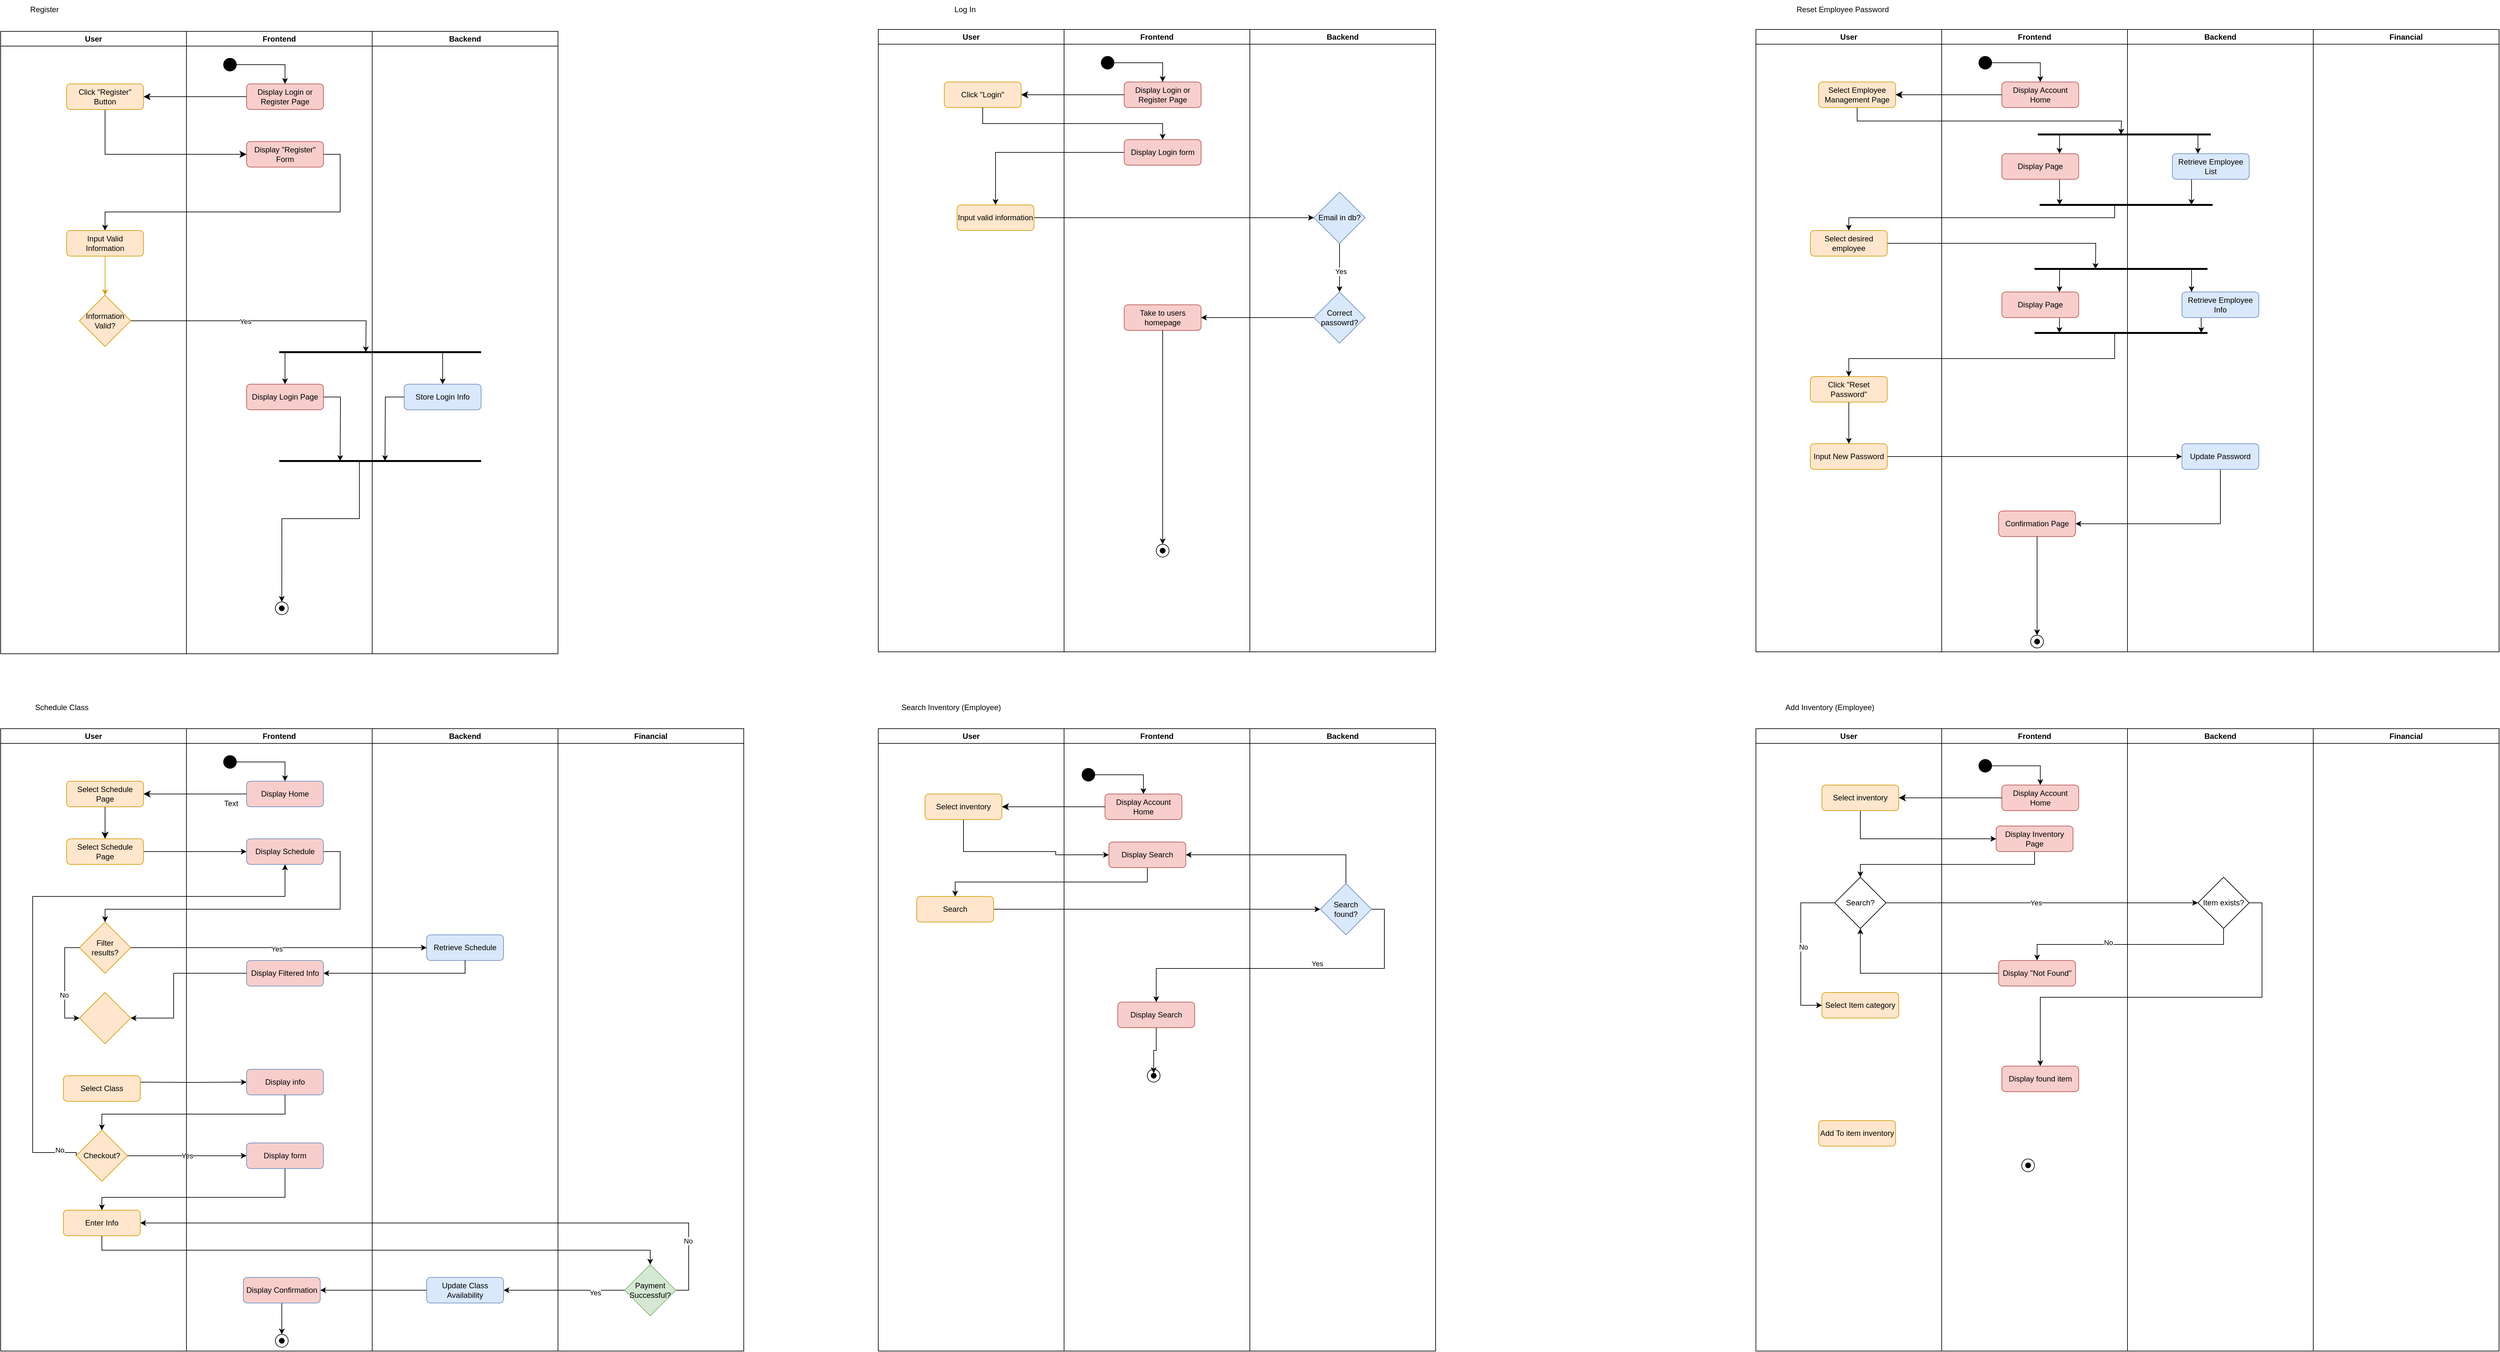 <mxfile version="24.7.17">
  <diagram id="C5RBs43oDa-KdzZeNtuy" name="Page-1">
    <mxGraphModel dx="2015" dy="1987" grid="1" gridSize="10" guides="1" tooltips="1" connect="1" arrows="1" fold="1" page="1" pageScale="1" pageWidth="827" pageHeight="1169" math="0" shadow="0">
      <root>
        <mxCell id="WIyWlLk6GJQsqaUBKTNV-0" />
        <mxCell id="WIyWlLk6GJQsqaUBKTNV-1" parent="WIyWlLk6GJQsqaUBKTNV-0" />
        <mxCell id="WIyWlLk6GJQsqaUBKTNV-2" value="" style="rounded=0;html=1;jettySize=auto;orthogonalLoop=1;fontSize=11;endArrow=classic;endFill=1;endSize=8;strokeWidth=1;shadow=0;labelBackgroundColor=none;edgeStyle=orthogonalEdgeStyle;entryX=0.5;entryY=0;entryDx=0;entryDy=0;" parent="WIyWlLk6GJQsqaUBKTNV-1" source="WIyWlLk6GJQsqaUBKTNV-3" target="REm7MUD5ccELvckoGV4V-7" edge="1">
          <mxGeometry relative="1" as="geometry">
            <mxPoint x="303" y="160" as="targetPoint" />
            <Array as="points" />
          </mxGeometry>
        </mxCell>
        <mxCell id="WIyWlLk6GJQsqaUBKTNV-3" value="Select Schedule Page" style="rounded=1;whiteSpace=wrap;html=1;fontSize=12;glass=0;strokeWidth=1;shadow=0;fillColor=#ffe6cc;strokeColor=#d79b00;" parent="WIyWlLk6GJQsqaUBKTNV-1" vertex="1">
          <mxGeometry x="93" y="100" width="120" height="40" as="geometry" />
        </mxCell>
        <mxCell id="REm7MUD5ccELvckoGV4V-2" value="Display Home" style="rounded=1;whiteSpace=wrap;html=1;fontSize=12;glass=0;strokeWidth=1;shadow=0;fillColor=#f8cecc;strokeColor=#6c8ebf;" parent="WIyWlLk6GJQsqaUBKTNV-1" vertex="1">
          <mxGeometry x="373.89" y="100" width="120" height="40" as="geometry" />
        </mxCell>
        <mxCell id="REm7MUD5ccELvckoGV4V-5" value="" style="rounded=0;html=1;jettySize=auto;orthogonalLoop=1;fontSize=11;endArrow=classic;endFill=1;endSize=8;strokeWidth=1;shadow=0;labelBackgroundColor=none;edgeStyle=orthogonalEdgeStyle;entryX=1;entryY=0.5;entryDx=0;entryDy=0;" parent="WIyWlLk6GJQsqaUBKTNV-1" source="REm7MUD5ccELvckoGV4V-2" target="WIyWlLk6GJQsqaUBKTNV-3" edge="1">
          <mxGeometry relative="1" as="geometry">
            <mxPoint x="283" y="160" as="sourcePoint" />
            <mxPoint x="283" y="210" as="targetPoint" />
          </mxGeometry>
        </mxCell>
        <mxCell id="REm7MUD5ccELvckoGV4V-15" value="" style="edgeStyle=orthogonalEdgeStyle;rounded=0;orthogonalLoop=1;jettySize=auto;html=1;" parent="WIyWlLk6GJQsqaUBKTNV-1" source="REm7MUD5ccELvckoGV4V-7" target="REm7MUD5ccELvckoGV4V-14" edge="1">
          <mxGeometry relative="1" as="geometry" />
        </mxCell>
        <mxCell id="REm7MUD5ccELvckoGV4V-7" value="Select Schedule Page" style="rounded=1;whiteSpace=wrap;html=1;fontSize=12;glass=0;strokeWidth=1;shadow=0;fillColor=#ffe6cc;strokeColor=#d79b00;" parent="WIyWlLk6GJQsqaUBKTNV-1" vertex="1">
          <mxGeometry x="93" y="190" width="120" height="40" as="geometry" />
        </mxCell>
        <mxCell id="REm7MUD5ccELvckoGV4V-14" value="Display Schedule" style="rounded=1;whiteSpace=wrap;html=1;fontSize=12;glass=0;strokeWidth=1;shadow=0;fillColor=#f8cecc;strokeColor=#6c8ebf;" parent="WIyWlLk6GJQsqaUBKTNV-1" vertex="1">
          <mxGeometry x="373.89" y="190" width="120" height="40" as="geometry" />
        </mxCell>
        <mxCell id="REm7MUD5ccELvckoGV4V-20" value="Filter&lt;div&gt;results?&lt;/div&gt;" style="rhombus;whiteSpace=wrap;html=1;fillColor=#ffe6cc;strokeColor=#d79b00;" parent="WIyWlLk6GJQsqaUBKTNV-1" vertex="1">
          <mxGeometry x="113" y="320" width="80" height="80" as="geometry" />
        </mxCell>
        <mxCell id="REm7MUD5ccELvckoGV4V-21" value="" style="endArrow=classic;html=1;rounded=0;entryX=0.5;entryY=0;entryDx=0;entryDy=0;exitX=1;exitY=0.5;exitDx=0;exitDy=0;" parent="WIyWlLk6GJQsqaUBKTNV-1" source="REm7MUD5ccELvckoGV4V-14" target="REm7MUD5ccELvckoGV4V-20" edge="1">
          <mxGeometry width="50" height="50" relative="1" as="geometry">
            <mxPoint x="373" y="390" as="sourcePoint" />
            <mxPoint x="423" y="340" as="targetPoint" />
            <Array as="points">
              <mxPoint x="520" y="210" />
              <mxPoint x="520" y="300" />
              <mxPoint x="153" y="300" />
            </Array>
          </mxGeometry>
        </mxCell>
        <mxCell id="REm7MUD5ccELvckoGV4V-23" value="Retrieve Schedule" style="rounded=1;whiteSpace=wrap;html=1;fontSize=12;glass=0;strokeWidth=1;shadow=0;strokeColor=#6c8ebf;fillColor=#dae8fc;" parent="WIyWlLk6GJQsqaUBKTNV-1" vertex="1">
          <mxGeometry x="655" y="340" width="120" height="40" as="geometry" />
        </mxCell>
        <mxCell id="REm7MUD5ccELvckoGV4V-24" value="" style="endArrow=classic;html=1;rounded=0;exitX=1;exitY=0.5;exitDx=0;exitDy=0;entryX=0;entryY=0.5;entryDx=0;entryDy=0;" parent="WIyWlLk6GJQsqaUBKTNV-1" source="REm7MUD5ccELvckoGV4V-20" target="REm7MUD5ccELvckoGV4V-23" edge="1">
          <mxGeometry width="50" height="50" relative="1" as="geometry">
            <mxPoint x="373" y="430" as="sourcePoint" />
            <mxPoint x="423" y="380" as="targetPoint" />
          </mxGeometry>
        </mxCell>
        <mxCell id="REm7MUD5ccELvckoGV4V-25" value="Yes" style="edgeLabel;html=1;align=center;verticalAlign=middle;resizable=0;points=[];" parent="REm7MUD5ccELvckoGV4V-24" vertex="1" connectable="0">
          <mxGeometry x="-0.016" y="-2" relative="1" as="geometry">
            <mxPoint as="offset" />
          </mxGeometry>
        </mxCell>
        <mxCell id="REm7MUD5ccELvckoGV4V-26" value="" style="endArrow=classic;html=1;rounded=0;exitX=0;exitY=0.5;exitDx=0;exitDy=0;entryX=0;entryY=0.5;entryDx=0;entryDy=0;" parent="WIyWlLk6GJQsqaUBKTNV-1" source="REm7MUD5ccELvckoGV4V-20" edge="1" target="q3t9JjenAXakyNwxPtP8-4">
          <mxGeometry width="50" height="50" relative="1" as="geometry">
            <mxPoint x="373" y="430" as="sourcePoint" />
            <mxPoint x="93" y="430" as="targetPoint" />
            <Array as="points">
              <mxPoint x="90" y="360" />
              <mxPoint x="90" y="470" />
            </Array>
          </mxGeometry>
        </mxCell>
        <mxCell id="REm7MUD5ccELvckoGV4V-27" value="No" style="edgeLabel;html=1;align=center;verticalAlign=middle;resizable=0;points=[];" parent="REm7MUD5ccELvckoGV4V-26" vertex="1" connectable="0">
          <mxGeometry x="0.245" y="-1" relative="1" as="geometry">
            <mxPoint as="offset" />
          </mxGeometry>
        </mxCell>
        <mxCell id="REm7MUD5ccELvckoGV4V-33" value="" style="endArrow=classic;html=1;rounded=0;exitX=0.5;exitY=1;exitDx=0;exitDy=0;" parent="WIyWlLk6GJQsqaUBKTNV-1" source="REm7MUD5ccELvckoGV4V-23" edge="1">
          <mxGeometry width="50" height="50" relative="1" as="geometry">
            <mxPoint x="453.89" y="420" as="sourcePoint" />
            <mxPoint x="493.89" y="400" as="targetPoint" />
            <Array as="points">
              <mxPoint x="715" y="400" />
              <mxPoint x="633.89" y="400" />
            </Array>
          </mxGeometry>
        </mxCell>
        <mxCell id="REm7MUD5ccELvckoGV4V-34" value="Display Filtered Info" style="rounded=1;whiteSpace=wrap;html=1;fontSize=12;glass=0;strokeWidth=1;shadow=0;fillColor=#f8cecc;strokeColor=#6c8ebf;" parent="WIyWlLk6GJQsqaUBKTNV-1" vertex="1">
          <mxGeometry x="373.89" y="380" width="120" height="40" as="geometry" />
        </mxCell>
        <mxCell id="REm7MUD5ccELvckoGV4V-36" value="" style="endArrow=classic;html=1;rounded=0;exitX=0;exitY=0.5;exitDx=0;exitDy=0;entryX=1;entryY=0.5;entryDx=0;entryDy=0;" parent="WIyWlLk6GJQsqaUBKTNV-1" source="REm7MUD5ccELvckoGV4V-34" edge="1" target="q3t9JjenAXakyNwxPtP8-4">
          <mxGeometry width="50" height="50" relative="1" as="geometry">
            <mxPoint x="373" y="430" as="sourcePoint" />
            <mxPoint x="213" y="430" as="targetPoint" />
            <Array as="points">
              <mxPoint x="260" y="400" />
              <mxPoint x="260" y="470" />
            </Array>
          </mxGeometry>
        </mxCell>
        <mxCell id="REm7MUD5ccELvckoGV4V-40" value="" style="edgeStyle=orthogonalEdgeStyle;rounded=0;orthogonalLoop=1;jettySize=auto;html=1;" parent="WIyWlLk6GJQsqaUBKTNV-1" target="REm7MUD5ccELvckoGV4V-39" edge="1">
          <mxGeometry relative="1" as="geometry">
            <mxPoint x="208" y="570" as="sourcePoint" />
          </mxGeometry>
        </mxCell>
        <mxCell id="REm7MUD5ccELvckoGV4V-37" value="Select Class" style="rounded=1;whiteSpace=wrap;html=1;fontSize=12;glass=0;strokeWidth=1;shadow=0;fillColor=#ffe6cc;strokeColor=#d79b00;" parent="WIyWlLk6GJQsqaUBKTNV-1" vertex="1">
          <mxGeometry x="88" y="560" width="120" height="40" as="geometry" />
        </mxCell>
        <mxCell id="REm7MUD5ccELvckoGV4V-39" value="Display info" style="rounded=1;whiteSpace=wrap;html=1;fontSize=12;glass=0;strokeWidth=1;shadow=0;fillColor=#f8cecc;strokeColor=#6c8ebf;" parent="WIyWlLk6GJQsqaUBKTNV-1" vertex="1">
          <mxGeometry x="373.89" y="550" width="120" height="40" as="geometry" />
        </mxCell>
        <mxCell id="REm7MUD5ccELvckoGV4V-47" style="edgeStyle=orthogonalEdgeStyle;rounded=0;orthogonalLoop=1;jettySize=auto;html=1;exitX=0;exitY=0.5;exitDx=0;exitDy=0;entryX=0.5;entryY=1;entryDx=0;entryDy=0;" parent="WIyWlLk6GJQsqaUBKTNV-1" source="REm7MUD5ccELvckoGV4V-41" edge="1" target="REm7MUD5ccELvckoGV4V-14">
          <mxGeometry relative="1" as="geometry">
            <mxPoint x="318" y="260" as="targetPoint" />
            <Array as="points">
              <mxPoint x="108" y="680" />
              <mxPoint x="40" y="680" />
              <mxPoint x="40" y="280" />
              <mxPoint x="434" y="280" />
            </Array>
          </mxGeometry>
        </mxCell>
        <mxCell id="REm7MUD5ccELvckoGV4V-49" value="No" style="edgeLabel;html=1;align=center;verticalAlign=middle;resizable=0;points=[];" parent="REm7MUD5ccELvckoGV4V-47" vertex="1" connectable="0">
          <mxGeometry x="-0.931" y="-4" relative="1" as="geometry">
            <mxPoint as="offset" />
          </mxGeometry>
        </mxCell>
        <mxCell id="REm7MUD5ccELvckoGV4V-41" value="Checkout?" style="rhombus;whiteSpace=wrap;html=1;fillColor=#ffe6cc;strokeColor=#d79b00;" parent="WIyWlLk6GJQsqaUBKTNV-1" vertex="1">
          <mxGeometry x="108" y="645" width="80" height="80" as="geometry" />
        </mxCell>
        <mxCell id="REm7MUD5ccELvckoGV4V-42" value="" style="endArrow=classic;html=1;rounded=0;exitX=0.5;exitY=1;exitDx=0;exitDy=0;entryX=0.5;entryY=0;entryDx=0;entryDy=0;" parent="WIyWlLk6GJQsqaUBKTNV-1" source="REm7MUD5ccELvckoGV4V-39" target="REm7MUD5ccELvckoGV4V-41" edge="1">
          <mxGeometry width="50" height="50" relative="1" as="geometry">
            <mxPoint x="368" y="500" as="sourcePoint" />
            <mxPoint x="348" y="650" as="targetPoint" />
            <Array as="points">
              <mxPoint x="434" y="620" />
              <mxPoint x="348" y="620" />
              <mxPoint x="148" y="620" />
            </Array>
          </mxGeometry>
        </mxCell>
        <mxCell id="REm7MUD5ccELvckoGV4V-43" value="Yes" style="endArrow=classic;html=1;rounded=0;exitX=1;exitY=0.5;exitDx=0;exitDy=0;" parent="WIyWlLk6GJQsqaUBKTNV-1" source="REm7MUD5ccELvckoGV4V-41" edge="1" target="REm7MUD5ccELvckoGV4V-44">
          <mxGeometry width="50" height="50" relative="1" as="geometry">
            <mxPoint x="368" y="630" as="sourcePoint" />
            <mxPoint x="288" y="685" as="targetPoint" />
          </mxGeometry>
        </mxCell>
        <mxCell id="REm7MUD5ccELvckoGV4V-50" style="edgeStyle=orthogonalEdgeStyle;rounded=0;orthogonalLoop=1;jettySize=auto;html=1;exitX=0.5;exitY=1;exitDx=0;exitDy=0;entryX=0.5;entryY=0;entryDx=0;entryDy=0;" parent="WIyWlLk6GJQsqaUBKTNV-1" source="REm7MUD5ccELvckoGV4V-44" target="REm7MUD5ccELvckoGV4V-51" edge="1">
          <mxGeometry relative="1" as="geometry">
            <mxPoint x="148" y="780" as="targetPoint" />
            <Array as="points">
              <mxPoint x="434" y="750" />
              <mxPoint x="148" y="750" />
            </Array>
          </mxGeometry>
        </mxCell>
        <mxCell id="REm7MUD5ccELvckoGV4V-44" value="Display form" style="rounded=1;whiteSpace=wrap;html=1;fontSize=12;glass=0;strokeWidth=1;shadow=0;fillColor=#f8cecc;strokeColor=#6c8ebf;" parent="WIyWlLk6GJQsqaUBKTNV-1" vertex="1">
          <mxGeometry x="373.89" y="665" width="120" height="40" as="geometry" />
        </mxCell>
        <mxCell id="REm7MUD5ccELvckoGV4V-52" style="edgeStyle=orthogonalEdgeStyle;rounded=0;orthogonalLoop=1;jettySize=auto;html=1;exitX=0.5;exitY=1;exitDx=0;exitDy=0;" parent="WIyWlLk6GJQsqaUBKTNV-1" source="REm7MUD5ccELvckoGV4V-51" target="REm7MUD5ccELvckoGV4V-85" edge="1">
          <mxGeometry relative="1" as="geometry">
            <mxPoint x="720" y="870" as="targetPoint" />
            <mxPoint x="148" y="820" as="sourcePoint" />
          </mxGeometry>
        </mxCell>
        <mxCell id="REm7MUD5ccELvckoGV4V-51" value="Enter Info" style="rounded=1;whiteSpace=wrap;html=1;fillColor=#ffe6cc;strokeColor=#d79b00;" parent="WIyWlLk6GJQsqaUBKTNV-1" vertex="1">
          <mxGeometry x="88" y="770" width="120" height="40" as="geometry" />
        </mxCell>
        <mxCell id="REm7MUD5ccELvckoGV4V-86" style="edgeStyle=orthogonalEdgeStyle;rounded=0;orthogonalLoop=1;jettySize=auto;html=1;exitX=1;exitY=0.5;exitDx=0;exitDy=0;entryX=1;entryY=0.5;entryDx=0;entryDy=0;" parent="WIyWlLk6GJQsqaUBKTNV-1" source="REm7MUD5ccELvckoGV4V-85" target="REm7MUD5ccELvckoGV4V-51" edge="1">
          <mxGeometry relative="1" as="geometry">
            <mxPoint x="208" y="800" as="targetPoint" />
            <Array as="points">
              <mxPoint x="1064" y="895" />
              <mxPoint x="1064" y="790" />
            </Array>
          </mxGeometry>
        </mxCell>
        <mxCell id="REm7MUD5ccELvckoGV4V-87" value="No" style="edgeLabel;html=1;align=center;verticalAlign=middle;resizable=0;points=[];" parent="REm7MUD5ccELvckoGV4V-86" vertex="1" connectable="0">
          <mxGeometry x="-0.803" y="1" relative="1" as="geometry">
            <mxPoint y="-1" as="offset" />
          </mxGeometry>
        </mxCell>
        <mxCell id="REm7MUD5ccELvckoGV4V-85" value="Payment&lt;div&gt;Successful?&lt;/div&gt;" style="rhombus;whiteSpace=wrap;html=1;fillColor=#d5e8d4;strokeColor=#82b366;" parent="WIyWlLk6GJQsqaUBKTNV-1" vertex="1">
          <mxGeometry x="964.0" y="855" width="80" height="80" as="geometry" />
        </mxCell>
        <mxCell id="REm7MUD5ccELvckoGV4V-91" value="" style="edgeStyle=orthogonalEdgeStyle;rounded=0;orthogonalLoop=1;jettySize=auto;html=1;exitX=0;exitY=0.5;exitDx=0;exitDy=0;" parent="WIyWlLk6GJQsqaUBKTNV-1" source="REm7MUD5ccELvckoGV4V-85" target="REm7MUD5ccELvckoGV4V-89" edge="1">
          <mxGeometry relative="1" as="geometry">
            <mxPoint x="722.0" y="890.462" as="targetPoint" />
            <mxPoint x="842" y="890" as="sourcePoint" />
          </mxGeometry>
        </mxCell>
        <mxCell id="REm7MUD5ccELvckoGV4V-98" value="Yes" style="edgeLabel;html=1;align=center;verticalAlign=middle;resizable=0;points=[];" parent="REm7MUD5ccELvckoGV4V-91" vertex="1" connectable="0">
          <mxGeometry x="-0.503" y="4" relative="1" as="geometry">
            <mxPoint x="1" as="offset" />
          </mxGeometry>
        </mxCell>
        <mxCell id="REm7MUD5ccELvckoGV4V-92" style="edgeStyle=orthogonalEdgeStyle;rounded=0;orthogonalLoop=1;jettySize=auto;html=1;exitX=0;exitY=0.5;exitDx=0;exitDy=0;" parent="WIyWlLk6GJQsqaUBKTNV-1" source="REm7MUD5ccELvckoGV4V-89" target="REm7MUD5ccELvckoGV4V-93" edge="1">
          <mxGeometry relative="1" as="geometry">
            <mxPoint x="480.89" y="890.462" as="targetPoint" />
          </mxGeometry>
        </mxCell>
        <mxCell id="REm7MUD5ccELvckoGV4V-89" value="Update Class Availability" style="rounded=1;whiteSpace=wrap;html=1;fontSize=12;glass=0;strokeWidth=1;shadow=0;strokeColor=#6c8ebf;fillColor=#dae8fc;" parent="WIyWlLk6GJQsqaUBKTNV-1" vertex="1">
          <mxGeometry x="655" y="875" width="120" height="40" as="geometry" />
        </mxCell>
        <mxCell id="REm7MUD5ccELvckoGV4V-103" style="edgeStyle=orthogonalEdgeStyle;rounded=0;orthogonalLoop=1;jettySize=auto;html=1;exitX=0.5;exitY=1;exitDx=0;exitDy=0;entryX=0.5;entryY=0;entryDx=0;entryDy=0;" parent="WIyWlLk6GJQsqaUBKTNV-1" source="REm7MUD5ccELvckoGV4V-93" edge="1">
          <mxGeometry relative="1" as="geometry">
            <mxPoint x="428.89" y="964" as="targetPoint" />
          </mxGeometry>
        </mxCell>
        <mxCell id="REm7MUD5ccELvckoGV4V-93" value="Display Confirmation" style="rounded=1;whiteSpace=wrap;html=1;fillColor=#f8cecc;strokeColor=#6c8ebf;" parent="WIyWlLk6GJQsqaUBKTNV-1" vertex="1">
          <mxGeometry x="368.89" y="875" width="120" height="40" as="geometry" />
        </mxCell>
        <mxCell id="REm7MUD5ccELvckoGV4V-95" value="Frontend" style="text;html=1;align=center;verticalAlign=middle;resizable=0;points=[];autosize=1;strokeColor=none;fillColor=none;" parent="WIyWlLk6GJQsqaUBKTNV-1" vertex="1">
          <mxGeometry x="313" y="18" width="70" height="30" as="geometry" />
        </mxCell>
        <mxCell id="REm7MUD5ccELvckoGV4V-96" value="Backend" style="text;html=1;align=center;verticalAlign=middle;resizable=0;points=[];autosize=1;strokeColor=none;fillColor=none;" parent="WIyWlLk6GJQsqaUBKTNV-1" vertex="1">
          <mxGeometry x="510" y="18" width="70" height="30" as="geometry" />
        </mxCell>
        <mxCell id="REm7MUD5ccELvckoGV4V-97" value="Payment" style="text;html=1;align=center;verticalAlign=middle;resizable=0;points=[];autosize=1;strokeColor=none;fillColor=none;" parent="WIyWlLk6GJQsqaUBKTNV-1" vertex="1">
          <mxGeometry x="705" y="18" width="70" height="30" as="geometry" />
        </mxCell>
        <mxCell id="REm7MUD5ccELvckoGV4V-101" style="edgeStyle=orthogonalEdgeStyle;rounded=0;orthogonalLoop=1;jettySize=auto;html=1;exitX=0.5;exitY=1;exitDx=0;exitDy=0;entryX=0.5;entryY=0;entryDx=0;entryDy=0;" parent="WIyWlLk6GJQsqaUBKTNV-1" source="REm7MUD5ccELvckoGV4V-100" target="REm7MUD5ccELvckoGV4V-2" edge="1">
          <mxGeometry relative="1" as="geometry">
            <Array as="points">
              <mxPoint x="348" y="70" />
              <mxPoint x="434" y="70" />
            </Array>
          </mxGeometry>
        </mxCell>
        <mxCell id="REm7MUD5ccELvckoGV4V-100" value="" style="ellipse;whiteSpace=wrap;html=1;aspect=fixed;fillColor=#000000;" parent="WIyWlLk6GJQsqaUBKTNV-1" vertex="1">
          <mxGeometry x="338" y="60" width="20" height="20" as="geometry" />
        </mxCell>
        <mxCell id="REm7MUD5ccELvckoGV4V-102" value="" style="ellipse;whiteSpace=wrap;html=1;aspect=fixed;fillColor=none;" parent="WIyWlLk6GJQsqaUBKTNV-1" vertex="1">
          <mxGeometry x="418.89" y="964" width="20" height="20" as="geometry" />
        </mxCell>
        <mxCell id="REm7MUD5ccELvckoGV4V-104" value="" style="ellipse;whiteSpace=wrap;html=1;aspect=fixed;fillColor=#000000;" parent="WIyWlLk6GJQsqaUBKTNV-1" vertex="1">
          <mxGeometry x="424.89" y="970" width="8" height="8" as="geometry" />
        </mxCell>
        <mxCell id="q3t9JjenAXakyNwxPtP8-0" value="User" style="swimlane;whiteSpace=wrap;html=1;movable=0;resizable=0;rotatable=0;deletable=0;editable=0;locked=1;connectable=0;" vertex="1" parent="WIyWlLk6GJQsqaUBKTNV-1">
          <mxGeometry x="-10" y="18" width="290" height="972" as="geometry" />
        </mxCell>
        <mxCell id="q3t9JjenAXakyNwxPtP8-1" value="Frontend" style="swimlane;whiteSpace=wrap;html=1;movable=0;resizable=0;rotatable=0;deletable=0;editable=0;locked=1;connectable=0;" vertex="1" parent="WIyWlLk6GJQsqaUBKTNV-1">
          <mxGeometry x="280" y="18" width="290" height="972" as="geometry" />
        </mxCell>
        <mxCell id="q3t9JjenAXakyNwxPtP8-2" value="Backend" style="swimlane;whiteSpace=wrap;html=1;movable=0;resizable=0;rotatable=0;deletable=0;editable=0;locked=1;connectable=0;" vertex="1" parent="WIyWlLk6GJQsqaUBKTNV-1">
          <mxGeometry x="570" y="18" width="290" height="972" as="geometry" />
        </mxCell>
        <mxCell id="q3t9JjenAXakyNwxPtP8-3" value="Financial" style="swimlane;whiteSpace=wrap;html=1;movable=0;resizable=0;rotatable=0;deletable=0;editable=0;locked=1;connectable=0;" vertex="1" parent="WIyWlLk6GJQsqaUBKTNV-1">
          <mxGeometry x="860" y="18" width="290" height="972" as="geometry" />
        </mxCell>
        <mxCell id="q3t9JjenAXakyNwxPtP8-4" value="" style="rhombus;whiteSpace=wrap;html=1;fillColor=#ffe6cc;strokeColor=#d79b00;" vertex="1" parent="WIyWlLk6GJQsqaUBKTNV-1">
          <mxGeometry x="113" y="430" width="80" height="80" as="geometry" />
        </mxCell>
        <mxCell id="q3t9JjenAXakyNwxPtP8-377" style="edgeStyle=orthogonalEdgeStyle;rounded=0;orthogonalLoop=1;jettySize=auto;html=1;exitX=0;exitY=0.5;exitDx=0;exitDy=0;entryX=0.5;entryY=1;entryDx=0;entryDy=0;" edge="1" source="q3t9JjenAXakyNwxPtP8-379" parent="WIyWlLk6GJQsqaUBKTNV-1">
          <mxGeometry relative="1" as="geometry">
            <mxPoint x="1803.89" y="230" as="targetPoint" />
            <Array as="points">
              <mxPoint x="1478" y="680" />
              <mxPoint x="1410" y="680" />
              <mxPoint x="1410" y="280" />
              <mxPoint x="1804" y="280" />
            </Array>
          </mxGeometry>
        </mxCell>
        <mxCell id="q3t9JjenAXakyNwxPtP8-378" value="No" style="edgeLabel;html=1;align=center;verticalAlign=middle;resizable=0;points=[];" vertex="1" connectable="0" parent="q3t9JjenAXakyNwxPtP8-377">
          <mxGeometry x="-0.931" y="-4" relative="1" as="geometry">
            <mxPoint as="offset" />
          </mxGeometry>
        </mxCell>
        <mxCell id="q3t9JjenAXakyNwxPtP8-395" value="Frontend" style="text;html=1;align=center;verticalAlign=middle;resizable=0;points=[];autosize=1;strokeColor=none;fillColor=none;" vertex="1" parent="WIyWlLk6GJQsqaUBKTNV-1">
          <mxGeometry x="1683" y="18" width="70" height="30" as="geometry" />
        </mxCell>
        <mxCell id="q3t9JjenAXakyNwxPtP8-396" value="Backend" style="text;html=1;align=center;verticalAlign=middle;resizable=0;points=[];autosize=1;strokeColor=none;fillColor=none;" vertex="1" parent="WIyWlLk6GJQsqaUBKTNV-1">
          <mxGeometry x="1880" y="18" width="70" height="30" as="geometry" />
        </mxCell>
        <mxCell id="q3t9JjenAXakyNwxPtP8-397" value="Payment" style="text;html=1;align=center;verticalAlign=middle;resizable=0;points=[];autosize=1;strokeColor=none;fillColor=none;" vertex="1" parent="WIyWlLk6GJQsqaUBKTNV-1">
          <mxGeometry x="2075" y="18" width="70" height="30" as="geometry" />
        </mxCell>
        <mxCell id="q3t9JjenAXakyNwxPtP8-400" value="" style="ellipse;whiteSpace=wrap;html=1;aspect=fixed;fillColor=none;" vertex="1" parent="WIyWlLk6GJQsqaUBKTNV-1">
          <mxGeometry x="1779.89" y="550" width="20" height="20" as="geometry" />
        </mxCell>
        <mxCell id="q3t9JjenAXakyNwxPtP8-401" value="" style="ellipse;whiteSpace=wrap;html=1;aspect=fixed;fillColor=#000000;" vertex="1" parent="WIyWlLk6GJQsqaUBKTNV-1">
          <mxGeometry x="1785.89" y="556" width="8" height="8" as="geometry" />
        </mxCell>
        <mxCell id="q3t9JjenAXakyNwxPtP8-402" value="User" style="swimlane;whiteSpace=wrap;html=1;movable=0;resizable=0;rotatable=0;deletable=0;editable=0;locked=1;connectable=0;" vertex="1" parent="WIyWlLk6GJQsqaUBKTNV-1">
          <mxGeometry x="1360" y="18" width="290" height="972" as="geometry" />
        </mxCell>
        <mxCell id="q3t9JjenAXakyNwxPtP8-403" value="Frontend" style="swimlane;whiteSpace=wrap;html=1;movable=0;resizable=0;rotatable=0;deletable=0;editable=0;locked=1;connectable=0;" vertex="1" parent="WIyWlLk6GJQsqaUBKTNV-1">
          <mxGeometry x="1650" y="18" width="290" height="972" as="geometry" />
        </mxCell>
        <mxCell id="q3t9JjenAXakyNwxPtP8-404" value="Backend" style="swimlane;whiteSpace=wrap;html=1;movable=0;resizable=0;rotatable=0;deletable=0;editable=0;locked=1;connectable=0;" vertex="1" parent="WIyWlLk6GJQsqaUBKTNV-1">
          <mxGeometry x="1940" y="18" width="290" height="972" as="geometry" />
        </mxCell>
        <mxCell id="q3t9JjenAXakyNwxPtP8-407" value="" style="rounded=0;html=1;jettySize=auto;orthogonalLoop=1;fontSize=11;endArrow=classic;endFill=1;endSize=8;strokeWidth=1;shadow=0;labelBackgroundColor=none;edgeStyle=orthogonalEdgeStyle;entryX=0;entryY=0.5;entryDx=0;entryDy=0;" edge="1" source="q3t9JjenAXakyNwxPtP8-408" target="q3t9JjenAXakyNwxPtP8-413" parent="WIyWlLk6GJQsqaUBKTNV-1">
          <mxGeometry relative="1" as="geometry">
            <mxPoint x="153" y="-899" as="targetPoint" />
            <Array as="points">
              <mxPoint x="153" y="-879" />
            </Array>
          </mxGeometry>
        </mxCell>
        <mxCell id="q3t9JjenAXakyNwxPtP8-408" value="Click &quot;Register&quot; Button" style="rounded=1;whiteSpace=wrap;html=1;fontSize=12;glass=0;strokeWidth=1;shadow=0;fillColor=#ffe6cc;strokeColor=#d79b00;" vertex="1" parent="WIyWlLk6GJQsqaUBKTNV-1">
          <mxGeometry x="93" y="-989" width="120" height="40" as="geometry" />
        </mxCell>
        <mxCell id="q3t9JjenAXakyNwxPtP8-409" value="Display Login or Register Page" style="rounded=1;whiteSpace=wrap;html=1;fontSize=12;glass=0;strokeWidth=1;shadow=0;fillColor=#f8cecc;strokeColor=#b85450;" vertex="1" parent="WIyWlLk6GJQsqaUBKTNV-1">
          <mxGeometry x="373.89" y="-989" width="120" height="40" as="geometry" />
        </mxCell>
        <mxCell id="q3t9JjenAXakyNwxPtP8-410" value="" style="rounded=0;html=1;jettySize=auto;orthogonalLoop=1;fontSize=11;endArrow=classic;endFill=1;endSize=8;strokeWidth=1;shadow=0;labelBackgroundColor=none;edgeStyle=orthogonalEdgeStyle;entryX=1;entryY=0.5;entryDx=0;entryDy=0;" edge="1" source="q3t9JjenAXakyNwxPtP8-409" target="q3t9JjenAXakyNwxPtP8-408" parent="WIyWlLk6GJQsqaUBKTNV-1">
          <mxGeometry relative="1" as="geometry">
            <mxPoint x="283" y="-929" as="sourcePoint" />
            <mxPoint x="283" y="-879" as="targetPoint" />
          </mxGeometry>
        </mxCell>
        <mxCell id="q3t9JjenAXakyNwxPtP8-413" value="Display &quot;Register&quot; Form" style="rounded=1;whiteSpace=wrap;html=1;fontSize=12;glass=0;strokeWidth=1;shadow=0;fillColor=#f8cecc;strokeColor=#b85450;" vertex="1" parent="WIyWlLk6GJQsqaUBKTNV-1">
          <mxGeometry x="373.89" y="-899" width="120" height="40" as="geometry" />
        </mxCell>
        <mxCell id="q3t9JjenAXakyNwxPtP8-415" value="" style="endArrow=classic;html=1;rounded=0;entryX=0.5;entryY=0;entryDx=0;entryDy=0;exitX=1;exitY=0.5;exitDx=0;exitDy=0;" edge="1" source="q3t9JjenAXakyNwxPtP8-413" target="q3t9JjenAXakyNwxPtP8-425" parent="WIyWlLk6GJQsqaUBKTNV-1">
          <mxGeometry width="50" height="50" relative="1" as="geometry">
            <mxPoint x="373" y="-699" as="sourcePoint" />
            <mxPoint x="153" y="-769" as="targetPoint" />
            <Array as="points">
              <mxPoint x="520" y="-879" />
              <mxPoint x="520" y="-789" />
              <mxPoint x="153" y="-789" />
            </Array>
          </mxGeometry>
        </mxCell>
        <mxCell id="q3t9JjenAXakyNwxPtP8-630" style="edgeStyle=orthogonalEdgeStyle;rounded=0;orthogonalLoop=1;jettySize=auto;html=1;exitX=0;exitY=0.5;exitDx=0;exitDy=0;" edge="1" parent="WIyWlLk6GJQsqaUBKTNV-1" source="q3t9JjenAXakyNwxPtP8-416">
          <mxGeometry relative="1" as="geometry">
            <mxPoint x="590" y="-400" as="targetPoint" />
          </mxGeometry>
        </mxCell>
        <mxCell id="q3t9JjenAXakyNwxPtP8-416" value="Store Login Info" style="rounded=1;whiteSpace=wrap;html=1;fontSize=12;glass=0;strokeWidth=1;shadow=0;fillColor=#dae8fc;strokeColor=#6c8ebf;" vertex="1" parent="WIyWlLk6GJQsqaUBKTNV-1">
          <mxGeometry x="620" y="-520" width="120" height="40" as="geometry" />
        </mxCell>
        <mxCell id="q3t9JjenAXakyNwxPtP8-424" value="" style="edgeStyle=orthogonalEdgeStyle;rounded=0;orthogonalLoop=1;jettySize=auto;html=1;" edge="1" target="q3t9JjenAXakyNwxPtP8-426" parent="WIyWlLk6GJQsqaUBKTNV-1">
          <mxGeometry relative="1" as="geometry">
            <mxPoint x="500" y="-570" as="sourcePoint" />
          </mxGeometry>
        </mxCell>
        <mxCell id="q3t9JjenAXakyNwxPtP8-619" value="" style="edgeStyle=orthogonalEdgeStyle;rounded=0;orthogonalLoop=1;jettySize=auto;html=1;fillColor=#ffe6cc;strokeColor=#d79b00;" edge="1" parent="WIyWlLk6GJQsqaUBKTNV-1" source="q3t9JjenAXakyNwxPtP8-425" target="q3t9JjenAXakyNwxPtP8-456">
          <mxGeometry relative="1" as="geometry" />
        </mxCell>
        <mxCell id="q3t9JjenAXakyNwxPtP8-425" value="Input Valid Information" style="rounded=1;whiteSpace=wrap;html=1;fontSize=12;glass=0;strokeWidth=1;shadow=0;fillColor=#ffe6cc;strokeColor=#d79b00;" vertex="1" parent="WIyWlLk6GJQsqaUBKTNV-1">
          <mxGeometry x="93" y="-760" width="120" height="40" as="geometry" />
        </mxCell>
        <mxCell id="q3t9JjenAXakyNwxPtP8-629" style="edgeStyle=orthogonalEdgeStyle;rounded=0;orthogonalLoop=1;jettySize=auto;html=1;exitX=1;exitY=0.5;exitDx=0;exitDy=0;" edge="1" parent="WIyWlLk6GJQsqaUBKTNV-1" source="q3t9JjenAXakyNwxPtP8-426">
          <mxGeometry relative="1" as="geometry">
            <mxPoint x="520" y="-400" as="targetPoint" />
          </mxGeometry>
        </mxCell>
        <mxCell id="q3t9JjenAXakyNwxPtP8-426" value="Display Login Page" style="rounded=1;whiteSpace=wrap;html=1;fontSize=12;glass=0;strokeWidth=1;shadow=0;fillColor=#f8cecc;strokeColor=#b85450;" vertex="1" parent="WIyWlLk6GJQsqaUBKTNV-1">
          <mxGeometry x="373.89" y="-520" width="120" height="40" as="geometry" />
        </mxCell>
        <mxCell id="q3t9JjenAXakyNwxPtP8-445" value="Frontend" style="text;html=1;align=center;verticalAlign=middle;resizable=0;points=[];autosize=1;strokeColor=none;fillColor=none;" vertex="1" parent="WIyWlLk6GJQsqaUBKTNV-1">
          <mxGeometry x="313" y="-1071" width="70" height="30" as="geometry" />
        </mxCell>
        <mxCell id="q3t9JjenAXakyNwxPtP8-446" value="Backend" style="text;html=1;align=center;verticalAlign=middle;resizable=0;points=[];autosize=1;strokeColor=none;fillColor=none;" vertex="1" parent="WIyWlLk6GJQsqaUBKTNV-1">
          <mxGeometry x="510" y="-1071" width="70" height="30" as="geometry" />
        </mxCell>
        <mxCell id="q3t9JjenAXakyNwxPtP8-447" value="Payment" style="text;html=1;align=center;verticalAlign=middle;resizable=0;points=[];autosize=1;strokeColor=none;fillColor=none;" vertex="1" parent="WIyWlLk6GJQsqaUBKTNV-1">
          <mxGeometry x="705" y="-1071" width="70" height="30" as="geometry" />
        </mxCell>
        <mxCell id="q3t9JjenAXakyNwxPtP8-448" style="edgeStyle=orthogonalEdgeStyle;rounded=0;orthogonalLoop=1;jettySize=auto;html=1;exitX=0.5;exitY=1;exitDx=0;exitDy=0;entryX=0.5;entryY=0;entryDx=0;entryDy=0;" edge="1" source="q3t9JjenAXakyNwxPtP8-449" target="q3t9JjenAXakyNwxPtP8-409" parent="WIyWlLk6GJQsqaUBKTNV-1">
          <mxGeometry relative="1" as="geometry">
            <Array as="points">
              <mxPoint x="348" y="-1019" />
              <mxPoint x="434" y="-1019" />
            </Array>
          </mxGeometry>
        </mxCell>
        <mxCell id="q3t9JjenAXakyNwxPtP8-449" value="" style="ellipse;whiteSpace=wrap;html=1;aspect=fixed;fillColor=#000000;" vertex="1" parent="WIyWlLk6GJQsqaUBKTNV-1">
          <mxGeometry x="338" y="-1029" width="20" height="20" as="geometry" />
        </mxCell>
        <mxCell id="q3t9JjenAXakyNwxPtP8-450" value="" style="ellipse;whiteSpace=wrap;html=1;aspect=fixed;fillColor=none;" vertex="1" parent="WIyWlLk6GJQsqaUBKTNV-1">
          <mxGeometry x="418.89" y="-180" width="20" height="20" as="geometry" />
        </mxCell>
        <mxCell id="q3t9JjenAXakyNwxPtP8-451" value="" style="ellipse;whiteSpace=wrap;html=1;aspect=fixed;fillColor=#000000;" vertex="1" parent="WIyWlLk6GJQsqaUBKTNV-1">
          <mxGeometry x="424.89" y="-174" width="8" height="8" as="geometry" />
        </mxCell>
        <mxCell id="q3t9JjenAXakyNwxPtP8-452" value="User" style="swimlane;whiteSpace=wrap;html=1;movable=0;resizable=0;rotatable=0;deletable=0;editable=0;locked=1;connectable=0;" vertex="1" parent="WIyWlLk6GJQsqaUBKTNV-1">
          <mxGeometry x="-10" y="-1071" width="290" height="972" as="geometry" />
        </mxCell>
        <mxCell id="q3t9JjenAXakyNwxPtP8-453" value="Frontend" style="swimlane;whiteSpace=wrap;html=1;movable=0;resizable=0;rotatable=0;deletable=0;editable=0;locked=1;connectable=0;" vertex="1" parent="WIyWlLk6GJQsqaUBKTNV-1">
          <mxGeometry x="280" y="-1071" width="290" height="972" as="geometry" />
        </mxCell>
        <mxCell id="q3t9JjenAXakyNwxPtP8-454" value="Backend" style="swimlane;whiteSpace=wrap;html=1;movable=0;resizable=0;rotatable=0;deletable=0;editable=0;locked=1;connectable=0;" vertex="1" parent="WIyWlLk6GJQsqaUBKTNV-1">
          <mxGeometry x="570" y="-1071" width="290" height="972" as="geometry" />
        </mxCell>
        <mxCell id="q3t9JjenAXakyNwxPtP8-622" style="edgeStyle=orthogonalEdgeStyle;rounded=0;orthogonalLoop=1;jettySize=auto;html=1;exitX=1;exitY=0.5;exitDx=0;exitDy=0;" edge="1" parent="WIyWlLk6GJQsqaUBKTNV-1" source="q3t9JjenAXakyNwxPtP8-456">
          <mxGeometry relative="1" as="geometry">
            <mxPoint x="560" y="-570" as="targetPoint" />
          </mxGeometry>
        </mxCell>
        <mxCell id="q3t9JjenAXakyNwxPtP8-623" value="Yes" style="edgeLabel;html=1;align=center;verticalAlign=middle;resizable=0;points=[];" vertex="1" connectable="0" parent="q3t9JjenAXakyNwxPtP8-622">
          <mxGeometry x="-0.143" y="-1" relative="1" as="geometry">
            <mxPoint as="offset" />
          </mxGeometry>
        </mxCell>
        <mxCell id="q3t9JjenAXakyNwxPtP8-456" value="Information Valid?" style="rhombus;whiteSpace=wrap;html=1;fillColor=#ffe6cc;strokeColor=#d79b00;" vertex="1" parent="WIyWlLk6GJQsqaUBKTNV-1">
          <mxGeometry x="113" y="-659" width="80" height="80" as="geometry" />
        </mxCell>
        <mxCell id="q3t9JjenAXakyNwxPtP8-458" value="Click &quot;Login&quot;" style="rounded=1;whiteSpace=wrap;html=1;fontSize=12;glass=0;strokeWidth=1;shadow=0;fillColor=#ffe6cc;strokeColor=#d79b00;" vertex="1" parent="WIyWlLk6GJQsqaUBKTNV-1">
          <mxGeometry x="1463" y="-992" width="120" height="40" as="geometry" />
        </mxCell>
        <mxCell id="q3t9JjenAXakyNwxPtP8-459" value="Display Login or Register Page" style="rounded=1;whiteSpace=wrap;html=1;fontSize=12;glass=0;strokeWidth=1;shadow=0;fillColor=#f8cecc;strokeColor=#b85450;" vertex="1" parent="WIyWlLk6GJQsqaUBKTNV-1">
          <mxGeometry x="1743.89" y="-992" width="120" height="40" as="geometry" />
        </mxCell>
        <mxCell id="q3t9JjenAXakyNwxPtP8-460" value="" style="rounded=0;html=1;jettySize=auto;orthogonalLoop=1;fontSize=11;endArrow=classic;endFill=1;endSize=8;strokeWidth=1;shadow=0;labelBackgroundColor=none;edgeStyle=orthogonalEdgeStyle;entryX=1;entryY=0.5;entryDx=0;entryDy=0;" edge="1" source="q3t9JjenAXakyNwxPtP8-459" target="q3t9JjenAXakyNwxPtP8-458" parent="WIyWlLk6GJQsqaUBKTNV-1">
          <mxGeometry relative="1" as="geometry">
            <mxPoint x="1653" y="-932" as="sourcePoint" />
            <mxPoint x="1653" y="-882" as="targetPoint" />
          </mxGeometry>
        </mxCell>
        <mxCell id="q3t9JjenAXakyNwxPtP8-461" value="" style="edgeStyle=orthogonalEdgeStyle;rounded=0;orthogonalLoop=1;jettySize=auto;html=1;exitX=0.5;exitY=1;exitDx=0;exitDy=0;" edge="1" source="q3t9JjenAXakyNwxPtP8-458" target="q3t9JjenAXakyNwxPtP8-463" parent="WIyWlLk6GJQsqaUBKTNV-1">
          <mxGeometry relative="1" as="geometry">
            <mxPoint x="1583" y="-882" as="sourcePoint" />
          </mxGeometry>
        </mxCell>
        <mxCell id="q3t9JjenAXakyNwxPtP8-635" value="" style="edgeStyle=orthogonalEdgeStyle;rounded=0;orthogonalLoop=1;jettySize=auto;html=1;" edge="1" parent="WIyWlLk6GJQsqaUBKTNV-1" source="q3t9JjenAXakyNwxPtP8-463" target="q3t9JjenAXakyNwxPtP8-634">
          <mxGeometry relative="1" as="geometry" />
        </mxCell>
        <mxCell id="q3t9JjenAXakyNwxPtP8-463" value="Display Login form" style="rounded=1;whiteSpace=wrap;html=1;fontSize=12;glass=0;strokeWidth=1;shadow=0;fillColor=#f8cecc;strokeColor=#b85450;" vertex="1" parent="WIyWlLk6GJQsqaUBKTNV-1">
          <mxGeometry x="1743.89" y="-902" width="120" height="40" as="geometry" />
        </mxCell>
        <mxCell id="q3t9JjenAXakyNwxPtP8-632" value="" style="edgeStyle=orthogonalEdgeStyle;rounded=0;orthogonalLoop=1;jettySize=auto;html=1;" edge="1" parent="WIyWlLk6GJQsqaUBKTNV-1" source="q3t9JjenAXakyNwxPtP8-464" target="q3t9JjenAXakyNwxPtP8-506">
          <mxGeometry relative="1" as="geometry" />
        </mxCell>
        <mxCell id="q3t9JjenAXakyNwxPtP8-633" value="Yes" style="edgeLabel;html=1;align=center;verticalAlign=middle;resizable=0;points=[];" vertex="1" connectable="0" parent="q3t9JjenAXakyNwxPtP8-632">
          <mxGeometry x="0.157" y="2" relative="1" as="geometry">
            <mxPoint as="offset" />
          </mxGeometry>
        </mxCell>
        <mxCell id="q3t9JjenAXakyNwxPtP8-464" value="Email in db?" style="rhombus;whiteSpace=wrap;html=1;fillColor=#dae8fc;strokeColor=#6c8ebf;" vertex="1" parent="WIyWlLk6GJQsqaUBKTNV-1">
          <mxGeometry x="2040" y="-820" width="80" height="80" as="geometry" />
        </mxCell>
        <mxCell id="q3t9JjenAXakyNwxPtP8-476" value="Take to users homepage" style="rounded=1;whiteSpace=wrap;html=1;fontSize=12;glass=0;strokeWidth=1;shadow=0;fillColor=#f8cecc;strokeColor=#b85450;" vertex="1" parent="WIyWlLk6GJQsqaUBKTNV-1">
          <mxGeometry x="1743.89" y="-644" width="120" height="40" as="geometry" />
        </mxCell>
        <mxCell id="q3t9JjenAXakyNwxPtP8-493" style="edgeStyle=orthogonalEdgeStyle;rounded=0;orthogonalLoop=1;jettySize=auto;html=1;exitX=0.5;exitY=1;exitDx=0;exitDy=0;entryX=0.5;entryY=0;entryDx=0;entryDy=0;" edge="1" source="q3t9JjenAXakyNwxPtP8-476" parent="WIyWlLk6GJQsqaUBKTNV-1" target="q3t9JjenAXakyNwxPtP8-500">
          <mxGeometry relative="1" as="geometry">
            <mxPoint x="1798.89" y="-177" as="sourcePoint" />
            <mxPoint x="1798.89" y="-128" as="targetPoint" />
          </mxGeometry>
        </mxCell>
        <mxCell id="q3t9JjenAXakyNwxPtP8-495" value="Frontend" style="text;html=1;align=center;verticalAlign=middle;resizable=0;points=[];autosize=1;strokeColor=none;fillColor=none;" vertex="1" parent="WIyWlLk6GJQsqaUBKTNV-1">
          <mxGeometry x="1683" y="-1074" width="70" height="30" as="geometry" />
        </mxCell>
        <mxCell id="q3t9JjenAXakyNwxPtP8-496" value="Backend" style="text;html=1;align=center;verticalAlign=middle;resizable=0;points=[];autosize=1;strokeColor=none;fillColor=none;" vertex="1" parent="WIyWlLk6GJQsqaUBKTNV-1">
          <mxGeometry x="1880" y="-1074" width="70" height="30" as="geometry" />
        </mxCell>
        <mxCell id="q3t9JjenAXakyNwxPtP8-497" value="Payment" style="text;html=1;align=center;verticalAlign=middle;resizable=0;points=[];autosize=1;strokeColor=none;fillColor=none;" vertex="1" parent="WIyWlLk6GJQsqaUBKTNV-1">
          <mxGeometry x="2075" y="-1074" width="70" height="30" as="geometry" />
        </mxCell>
        <mxCell id="q3t9JjenAXakyNwxPtP8-498" style="edgeStyle=orthogonalEdgeStyle;rounded=0;orthogonalLoop=1;jettySize=auto;html=1;exitX=0.5;exitY=1;exitDx=0;exitDy=0;entryX=0.5;entryY=0;entryDx=0;entryDy=0;" edge="1" source="q3t9JjenAXakyNwxPtP8-499" target="q3t9JjenAXakyNwxPtP8-459" parent="WIyWlLk6GJQsqaUBKTNV-1">
          <mxGeometry relative="1" as="geometry">
            <Array as="points">
              <mxPoint x="1718" y="-1022" />
              <mxPoint x="1804" y="-1022" />
            </Array>
          </mxGeometry>
        </mxCell>
        <mxCell id="q3t9JjenAXakyNwxPtP8-499" value="" style="ellipse;whiteSpace=wrap;html=1;aspect=fixed;fillColor=#000000;" vertex="1" parent="WIyWlLk6GJQsqaUBKTNV-1">
          <mxGeometry x="1708" y="-1032" width="20" height="20" as="geometry" />
        </mxCell>
        <mxCell id="q3t9JjenAXakyNwxPtP8-500" value="" style="ellipse;whiteSpace=wrap;html=1;aspect=fixed;fillColor=none;" vertex="1" parent="WIyWlLk6GJQsqaUBKTNV-1">
          <mxGeometry x="1793.89" y="-270" width="20" height="20" as="geometry" />
        </mxCell>
        <mxCell id="q3t9JjenAXakyNwxPtP8-501" value="" style="ellipse;whiteSpace=wrap;html=1;aspect=fixed;fillColor=#000000;" vertex="1" parent="WIyWlLk6GJQsqaUBKTNV-1">
          <mxGeometry x="1799.89" y="-264" width="8" height="8" as="geometry" />
        </mxCell>
        <mxCell id="q3t9JjenAXakyNwxPtP8-502" value="User" style="swimlane;whiteSpace=wrap;html=1;movable=0;resizable=0;rotatable=0;deletable=0;editable=0;locked=1;connectable=0;" vertex="1" parent="WIyWlLk6GJQsqaUBKTNV-1">
          <mxGeometry x="1360" y="-1074" width="290" height="972" as="geometry" />
        </mxCell>
        <mxCell id="q3t9JjenAXakyNwxPtP8-503" value="Frontend" style="swimlane;whiteSpace=wrap;html=1;movable=0;resizable=0;rotatable=0;deletable=0;editable=0;locked=1;connectable=0;" vertex="1" parent="WIyWlLk6GJQsqaUBKTNV-1">
          <mxGeometry x="1650" y="-1074" width="290" height="972" as="geometry" />
        </mxCell>
        <mxCell id="q3t9JjenAXakyNwxPtP8-504" value="Backend" style="swimlane;whiteSpace=wrap;html=1;movable=0;resizable=0;rotatable=0;deletable=0;editable=0;locked=1;connectable=0;" vertex="1" parent="WIyWlLk6GJQsqaUBKTNV-1">
          <mxGeometry x="1940" y="-1074" width="290" height="972" as="geometry" />
        </mxCell>
        <mxCell id="q3t9JjenAXakyNwxPtP8-637" style="edgeStyle=orthogonalEdgeStyle;rounded=0;orthogonalLoop=1;jettySize=auto;html=1;exitX=0;exitY=0.5;exitDx=0;exitDy=0;entryX=1;entryY=0.5;entryDx=0;entryDy=0;" edge="1" parent="WIyWlLk6GJQsqaUBKTNV-1" source="q3t9JjenAXakyNwxPtP8-506" target="q3t9JjenAXakyNwxPtP8-476">
          <mxGeometry relative="1" as="geometry" />
        </mxCell>
        <mxCell id="q3t9JjenAXakyNwxPtP8-506" value="Correct passowrd?" style="rhombus;whiteSpace=wrap;html=1;fillColor=#dae8fc;strokeColor=#6c8ebf;" vertex="1" parent="WIyWlLk6GJQsqaUBKTNV-1">
          <mxGeometry x="2040" y="-664" width="80" height="80" as="geometry" />
        </mxCell>
        <mxCell id="q3t9JjenAXakyNwxPtP8-507" value="Text" style="text;html=1;align=center;verticalAlign=middle;whiteSpace=wrap;rounded=0;" vertex="1" parent="WIyWlLk6GJQsqaUBKTNV-1">
          <mxGeometry x="320" y="120" width="60" height="30" as="geometry" />
        </mxCell>
        <mxCell id="q3t9JjenAXakyNwxPtP8-508" value="Schedule Class" style="text;html=1;align=center;verticalAlign=middle;resizable=0;points=[];autosize=1;strokeColor=none;fillColor=none;" vertex="1" parent="WIyWlLk6GJQsqaUBKTNV-1">
          <mxGeometry x="30" y="-30" width="110" height="30" as="geometry" />
        </mxCell>
        <mxCell id="q3t9JjenAXakyNwxPtP8-509" value="Register" style="text;html=1;align=center;verticalAlign=middle;resizable=0;points=[];autosize=1;strokeColor=none;fillColor=none;" vertex="1" parent="WIyWlLk6GJQsqaUBKTNV-1">
          <mxGeometry x="23" y="-1120" width="70" height="30" as="geometry" />
        </mxCell>
        <mxCell id="q3t9JjenAXakyNwxPtP8-510" value="Log In" style="text;html=1;align=center;verticalAlign=middle;resizable=0;points=[];autosize=1;strokeColor=none;fillColor=none;" vertex="1" parent="WIyWlLk6GJQsqaUBKTNV-1">
          <mxGeometry x="1465" y="-1120" width="60" height="30" as="geometry" />
        </mxCell>
        <mxCell id="q3t9JjenAXakyNwxPtP8-511" value="Search Inventory (Employee)&amp;nbsp;" style="text;html=1;align=center;verticalAlign=middle;resizable=0;points=[];autosize=1;strokeColor=none;fillColor=none;" vertex="1" parent="WIyWlLk6GJQsqaUBKTNV-1">
          <mxGeometry x="1385" y="-30" width="180" height="30" as="geometry" />
        </mxCell>
        <mxCell id="q3t9JjenAXakyNwxPtP8-532" style="edgeStyle=orthogonalEdgeStyle;rounded=0;orthogonalLoop=1;jettySize=auto;html=1;exitX=0;exitY=0.5;exitDx=0;exitDy=0;entryX=0.5;entryY=1;entryDx=0;entryDy=0;" edge="1" source="q3t9JjenAXakyNwxPtP8-534" parent="WIyWlLk6GJQsqaUBKTNV-1">
          <mxGeometry relative="1" as="geometry">
            <mxPoint x="3173.89" y="230" as="targetPoint" />
            <Array as="points">
              <mxPoint x="2848" y="680" />
              <mxPoint x="2780" y="680" />
              <mxPoint x="2780" y="280" />
              <mxPoint x="3174" y="280" />
            </Array>
          </mxGeometry>
        </mxCell>
        <mxCell id="q3t9JjenAXakyNwxPtP8-550" value="Frontend" style="text;html=1;align=center;verticalAlign=middle;resizable=0;points=[];autosize=1;strokeColor=none;fillColor=none;" vertex="1" parent="WIyWlLk6GJQsqaUBKTNV-1">
          <mxGeometry x="3053" y="18" width="70" height="30" as="geometry" />
        </mxCell>
        <mxCell id="q3t9JjenAXakyNwxPtP8-551" value="Backend" style="text;html=1;align=center;verticalAlign=middle;resizable=0;points=[];autosize=1;strokeColor=none;fillColor=none;" vertex="1" parent="WIyWlLk6GJQsqaUBKTNV-1">
          <mxGeometry x="3250" y="18" width="70" height="30" as="geometry" />
        </mxCell>
        <mxCell id="q3t9JjenAXakyNwxPtP8-552" value="Payment" style="text;html=1;align=center;verticalAlign=middle;resizable=0;points=[];autosize=1;strokeColor=none;fillColor=none;" vertex="1" parent="WIyWlLk6GJQsqaUBKTNV-1">
          <mxGeometry x="3445" y="18" width="70" height="30" as="geometry" />
        </mxCell>
        <mxCell id="q3t9JjenAXakyNwxPtP8-557" value="User" style="swimlane;whiteSpace=wrap;html=1;movable=0;resizable=0;rotatable=0;deletable=0;editable=0;locked=1;connectable=0;" vertex="1" parent="WIyWlLk6GJQsqaUBKTNV-1">
          <mxGeometry x="2730" y="18" width="290" height="972" as="geometry" />
        </mxCell>
        <mxCell id="q3t9JjenAXakyNwxPtP8-558" value="Frontend" style="swimlane;whiteSpace=wrap;html=1;movable=0;resizable=0;rotatable=0;deletable=0;editable=0;locked=1;connectable=0;" vertex="1" parent="WIyWlLk6GJQsqaUBKTNV-1">
          <mxGeometry x="3020" y="18" width="290" height="972" as="geometry" />
        </mxCell>
        <mxCell id="q3t9JjenAXakyNwxPtP8-559" value="Backend" style="swimlane;whiteSpace=wrap;html=1;movable=0;resizable=0;rotatable=0;deletable=0;editable=0;locked=1;connectable=0;" vertex="1" parent="WIyWlLk6GJQsqaUBKTNV-1">
          <mxGeometry x="3310" y="18" width="290" height="972" as="geometry" />
        </mxCell>
        <mxCell id="q3t9JjenAXakyNwxPtP8-560" value="Financial" style="swimlane;whiteSpace=wrap;html=1;movable=0;resizable=0;rotatable=0;deletable=0;editable=0;locked=1;connectable=0;" vertex="1" parent="WIyWlLk6GJQsqaUBKTNV-1">
          <mxGeometry x="3600" y="18" width="290" height="972" as="geometry" />
        </mxCell>
        <mxCell id="q3t9JjenAXakyNwxPtP8-638" style="edgeStyle=orthogonalEdgeStyle;rounded=0;orthogonalLoop=1;jettySize=auto;html=1;exitX=0.5;exitY=1;exitDx=0;exitDy=0;" edge="1" parent="WIyWlLk6GJQsqaUBKTNV-1" source="q3t9JjenAXakyNwxPtP8-563">
          <mxGeometry relative="1" as="geometry">
            <mxPoint x="3300" y="-910" as="targetPoint" />
          </mxGeometry>
        </mxCell>
        <mxCell id="q3t9JjenAXakyNwxPtP8-563" value="Select Employee Management Page" style="rounded=1;whiteSpace=wrap;html=1;fontSize=12;glass=0;strokeWidth=1;shadow=0;fillColor=#ffe6cc;strokeColor=#d79b00;" vertex="1" parent="WIyWlLk6GJQsqaUBKTNV-1">
          <mxGeometry x="2828" y="-992" width="120" height="40" as="geometry" />
        </mxCell>
        <mxCell id="q3t9JjenAXakyNwxPtP8-564" value="Display Account Home" style="rounded=1;whiteSpace=wrap;html=1;fontSize=12;glass=0;strokeWidth=1;shadow=0;fillColor=#f8cecc;strokeColor=#b85450;" vertex="1" parent="WIyWlLk6GJQsqaUBKTNV-1">
          <mxGeometry x="3113.89" y="-992" width="120" height="40" as="geometry" />
        </mxCell>
        <mxCell id="q3t9JjenAXakyNwxPtP8-565" value="" style="rounded=0;html=1;jettySize=auto;orthogonalLoop=1;fontSize=11;endArrow=classic;endFill=1;endSize=8;strokeWidth=1;shadow=0;labelBackgroundColor=none;edgeStyle=orthogonalEdgeStyle;entryX=1;entryY=0.5;entryDx=0;entryDy=0;" edge="1" source="q3t9JjenAXakyNwxPtP8-564" target="q3t9JjenAXakyNwxPtP8-563" parent="WIyWlLk6GJQsqaUBKTNV-1">
          <mxGeometry relative="1" as="geometry">
            <mxPoint x="3023" y="-932" as="sourcePoint" />
            <mxPoint x="3023" y="-882" as="targetPoint" />
          </mxGeometry>
        </mxCell>
        <mxCell id="q3t9JjenAXakyNwxPtP8-658" style="edgeStyle=orthogonalEdgeStyle;rounded=0;orthogonalLoop=1;jettySize=auto;html=1;exitX=0.75;exitY=1;exitDx=0;exitDy=0;" edge="1" parent="WIyWlLk6GJQsqaUBKTNV-1" source="q3t9JjenAXakyNwxPtP8-568">
          <mxGeometry relative="1" as="geometry">
            <mxPoint x="3204.143" y="-800" as="targetPoint" />
          </mxGeometry>
        </mxCell>
        <mxCell id="q3t9JjenAXakyNwxPtP8-568" value="Display Page" style="rounded=1;whiteSpace=wrap;html=1;fontSize=12;glass=0;strokeWidth=1;shadow=0;fillColor=#f8cecc;strokeColor=#b85450;" vertex="1" parent="WIyWlLk6GJQsqaUBKTNV-1">
          <mxGeometry x="3113.89" y="-880" width="120" height="40" as="geometry" />
        </mxCell>
        <mxCell id="q3t9JjenAXakyNwxPtP8-655" value="" style="edgeStyle=orthogonalEdgeStyle;rounded=0;orthogonalLoop=1;jettySize=auto;html=1;" edge="1" parent="WIyWlLk6GJQsqaUBKTNV-1" source="q3t9JjenAXakyNwxPtP8-580" target="q3t9JjenAXakyNwxPtP8-588">
          <mxGeometry relative="1" as="geometry" />
        </mxCell>
        <mxCell id="q3t9JjenAXakyNwxPtP8-580" value="Click &quot;Reset Password&quot;" style="rounded=1;whiteSpace=wrap;html=1;fontSize=12;glass=0;strokeWidth=1;shadow=0;fillColor=#ffe6cc;strokeColor=#d79b00;" vertex="1" parent="WIyWlLk6GJQsqaUBKTNV-1">
          <mxGeometry x="2815" y="-532" width="120" height="40" as="geometry" />
        </mxCell>
        <mxCell id="q3t9JjenAXakyNwxPtP8-653" value="" style="edgeStyle=orthogonalEdgeStyle;rounded=0;orthogonalLoop=1;jettySize=auto;html=1;" edge="1" parent="WIyWlLk6GJQsqaUBKTNV-1" source="q3t9JjenAXakyNwxPtP8-588" target="q3t9JjenAXakyNwxPtP8-652">
          <mxGeometry relative="1" as="geometry" />
        </mxCell>
        <mxCell id="q3t9JjenAXakyNwxPtP8-588" value="Input New Password" style="rounded=1;whiteSpace=wrap;html=1;fontSize=12;glass=0;strokeWidth=1;shadow=0;fillColor=#ffe6cc;strokeColor=#d79b00;" vertex="1" parent="WIyWlLk6GJQsqaUBKTNV-1">
          <mxGeometry x="2815.0" y="-427" width="120" height="40" as="geometry" />
        </mxCell>
        <mxCell id="q3t9JjenAXakyNwxPtP8-590" value="Confirmation Page" style="rounded=1;whiteSpace=wrap;html=1;fillColor=#f8cecc;strokeColor=#b85450;" vertex="1" parent="WIyWlLk6GJQsqaUBKTNV-1">
          <mxGeometry x="3108.89" y="-322" width="120" height="40" as="geometry" />
        </mxCell>
        <mxCell id="q3t9JjenAXakyNwxPtP8-598" style="edgeStyle=orthogonalEdgeStyle;rounded=0;orthogonalLoop=1;jettySize=auto;html=1;exitX=0.5;exitY=1;exitDx=0;exitDy=0;entryX=0.5;entryY=0;entryDx=0;entryDy=0;" edge="1" source="q3t9JjenAXakyNwxPtP8-590" parent="WIyWlLk6GJQsqaUBKTNV-1">
          <mxGeometry relative="1" as="geometry">
            <mxPoint x="3168.89" y="-177" as="sourcePoint" />
            <mxPoint x="3168.89" y="-128" as="targetPoint" />
          </mxGeometry>
        </mxCell>
        <mxCell id="q3t9JjenAXakyNwxPtP8-600" value="Frontend" style="text;html=1;align=center;verticalAlign=middle;resizable=0;points=[];autosize=1;strokeColor=none;fillColor=none;" vertex="1" parent="WIyWlLk6GJQsqaUBKTNV-1">
          <mxGeometry x="3053" y="-1074" width="70" height="30" as="geometry" />
        </mxCell>
        <mxCell id="q3t9JjenAXakyNwxPtP8-601" value="Backend" style="text;html=1;align=center;verticalAlign=middle;resizable=0;points=[];autosize=1;strokeColor=none;fillColor=none;" vertex="1" parent="WIyWlLk6GJQsqaUBKTNV-1">
          <mxGeometry x="3250" y="-1074" width="70" height="30" as="geometry" />
        </mxCell>
        <mxCell id="q3t9JjenAXakyNwxPtP8-602" value="Payment" style="text;html=1;align=center;verticalAlign=middle;resizable=0;points=[];autosize=1;strokeColor=none;fillColor=none;" vertex="1" parent="WIyWlLk6GJQsqaUBKTNV-1">
          <mxGeometry x="3445" y="-1074" width="70" height="30" as="geometry" />
        </mxCell>
        <mxCell id="q3t9JjenAXakyNwxPtP8-603" style="edgeStyle=orthogonalEdgeStyle;rounded=0;orthogonalLoop=1;jettySize=auto;html=1;exitX=0.5;exitY=1;exitDx=0;exitDy=0;entryX=0.5;entryY=0;entryDx=0;entryDy=0;" edge="1" source="q3t9JjenAXakyNwxPtP8-604" target="q3t9JjenAXakyNwxPtP8-564" parent="WIyWlLk6GJQsqaUBKTNV-1">
          <mxGeometry relative="1" as="geometry">
            <Array as="points">
              <mxPoint x="3088" y="-1022" />
              <mxPoint x="3174" y="-1022" />
            </Array>
          </mxGeometry>
        </mxCell>
        <mxCell id="q3t9JjenAXakyNwxPtP8-604" value="" style="ellipse;whiteSpace=wrap;html=1;aspect=fixed;fillColor=#000000;" vertex="1" parent="WIyWlLk6GJQsqaUBKTNV-1">
          <mxGeometry x="3078" y="-1032" width="20" height="20" as="geometry" />
        </mxCell>
        <mxCell id="q3t9JjenAXakyNwxPtP8-605" value="" style="ellipse;whiteSpace=wrap;html=1;aspect=fixed;fillColor=none;" vertex="1" parent="WIyWlLk6GJQsqaUBKTNV-1">
          <mxGeometry x="3158.89" y="-128" width="20" height="20" as="geometry" />
        </mxCell>
        <mxCell id="q3t9JjenAXakyNwxPtP8-606" value="" style="ellipse;whiteSpace=wrap;html=1;aspect=fixed;fillColor=#000000;" vertex="1" parent="WIyWlLk6GJQsqaUBKTNV-1">
          <mxGeometry x="3164.89" y="-122" width="8" height="8" as="geometry" />
        </mxCell>
        <mxCell id="q3t9JjenAXakyNwxPtP8-607" value="User" style="swimlane;whiteSpace=wrap;html=1;movable=0;resizable=0;rotatable=0;deletable=0;editable=0;locked=1;connectable=0;" vertex="1" parent="WIyWlLk6GJQsqaUBKTNV-1">
          <mxGeometry x="2730" y="-1074" width="290" height="972" as="geometry" />
        </mxCell>
        <mxCell id="q3t9JjenAXakyNwxPtP8-608" value="Frontend" style="swimlane;whiteSpace=wrap;html=1;movable=0;resizable=0;rotatable=0;deletable=0;editable=0;locked=1;connectable=0;" vertex="1" parent="WIyWlLk6GJQsqaUBKTNV-1">
          <mxGeometry x="3020" y="-1074" width="290" height="972" as="geometry" />
        </mxCell>
        <mxCell id="q3t9JjenAXakyNwxPtP8-609" value="Backend" style="swimlane;whiteSpace=wrap;html=1;movable=0;resizable=0;rotatable=0;deletable=0;editable=0;locked=1;connectable=0;" vertex="1" parent="WIyWlLk6GJQsqaUBKTNV-1">
          <mxGeometry x="3310" y="-1074" width="290" height="972" as="geometry" />
        </mxCell>
        <mxCell id="q3t9JjenAXakyNwxPtP8-610" value="Financial" style="swimlane;whiteSpace=wrap;html=1;movable=0;resizable=0;rotatable=0;deletable=0;editable=0;locked=1;connectable=0;" vertex="1" parent="WIyWlLk6GJQsqaUBKTNV-1">
          <mxGeometry x="3600" y="-1074" width="290" height="972" as="geometry" />
        </mxCell>
        <mxCell id="q3t9JjenAXakyNwxPtP8-612" value="Reset Employee Password" style="text;html=1;align=center;verticalAlign=middle;resizable=0;points=[];autosize=1;strokeColor=none;fillColor=none;" vertex="1" parent="WIyWlLk6GJQsqaUBKTNV-1">
          <mxGeometry x="2780" y="-1120" width="170" height="30" as="geometry" />
        </mxCell>
        <mxCell id="q3t9JjenAXakyNwxPtP8-613" value="Add Inventory (Employee)" style="text;html=1;align=center;verticalAlign=middle;resizable=0;points=[];autosize=1;strokeColor=none;fillColor=none;" vertex="1" parent="WIyWlLk6GJQsqaUBKTNV-1">
          <mxGeometry x="2765" y="-30" width="160" height="30" as="geometry" />
        </mxCell>
        <mxCell id="q3t9JjenAXakyNwxPtP8-624" value="" style="endArrow=none;html=1;rounded=0;strokeWidth=3;" edge="1" parent="WIyWlLk6GJQsqaUBKTNV-1">
          <mxGeometry width="50" height="50" relative="1" as="geometry">
            <mxPoint x="424.89" y="-570" as="sourcePoint" />
            <mxPoint x="740" y="-570" as="targetPoint" />
          </mxGeometry>
        </mxCell>
        <mxCell id="q3t9JjenAXakyNwxPtP8-625" value="" style="endArrow=none;html=1;rounded=0;strokeWidth=3;" edge="1" parent="WIyWlLk6GJQsqaUBKTNV-1">
          <mxGeometry width="50" height="50" relative="1" as="geometry">
            <mxPoint x="424.89" y="-400" as="sourcePoint" />
            <mxPoint x="740" y="-400" as="targetPoint" />
          </mxGeometry>
        </mxCell>
        <mxCell id="q3t9JjenAXakyNwxPtP8-627" value="" style="endArrow=classic;html=1;rounded=0;entryX=0.5;entryY=0;entryDx=0;entryDy=0;" edge="1" parent="WIyWlLk6GJQsqaUBKTNV-1" target="q3t9JjenAXakyNwxPtP8-416">
          <mxGeometry width="50" height="50" relative="1" as="geometry">
            <mxPoint x="680" y="-570" as="sourcePoint" />
            <mxPoint x="450" y="-500" as="targetPoint" />
          </mxGeometry>
        </mxCell>
        <mxCell id="q3t9JjenAXakyNwxPtP8-631" value="" style="endArrow=classic;html=1;rounded=0;entryX=0.5;entryY=0;entryDx=0;entryDy=0;" edge="1" parent="WIyWlLk6GJQsqaUBKTNV-1" target="q3t9JjenAXakyNwxPtP8-450">
          <mxGeometry width="50" height="50" relative="1" as="geometry">
            <mxPoint x="550" y="-400" as="sourcePoint" />
            <mxPoint x="420" y="-330" as="targetPoint" />
            <Array as="points">
              <mxPoint x="550" y="-310" />
              <mxPoint x="429" y="-310" />
            </Array>
          </mxGeometry>
        </mxCell>
        <mxCell id="q3t9JjenAXakyNwxPtP8-636" style="edgeStyle=orthogonalEdgeStyle;rounded=0;orthogonalLoop=1;jettySize=auto;html=1;exitX=1;exitY=0.5;exitDx=0;exitDy=0;" edge="1" parent="WIyWlLk6GJQsqaUBKTNV-1" source="q3t9JjenAXakyNwxPtP8-634" target="q3t9JjenAXakyNwxPtP8-464">
          <mxGeometry relative="1" as="geometry" />
        </mxCell>
        <mxCell id="q3t9JjenAXakyNwxPtP8-634" value="Input valid information" style="rounded=1;whiteSpace=wrap;html=1;fontSize=12;glass=0;strokeWidth=1;shadow=0;fillColor=#ffe6cc;strokeColor=#d79b00;" vertex="1" parent="WIyWlLk6GJQsqaUBKTNV-1">
          <mxGeometry x="1483" y="-800" width="120" height="40" as="geometry" />
        </mxCell>
        <mxCell id="q3t9JjenAXakyNwxPtP8-661" style="edgeStyle=orthogonalEdgeStyle;rounded=0;orthogonalLoop=1;jettySize=auto;html=1;exitX=1;exitY=0.5;exitDx=0;exitDy=0;" edge="1" parent="WIyWlLk6GJQsqaUBKTNV-1" source="q3t9JjenAXakyNwxPtP8-639">
          <mxGeometry relative="1" as="geometry">
            <mxPoint x="3260" y="-700.0" as="targetPoint" />
          </mxGeometry>
        </mxCell>
        <mxCell id="q3t9JjenAXakyNwxPtP8-639" value="Select desired employee" style="rounded=1;whiteSpace=wrap;html=1;fontSize=12;glass=0;strokeWidth=1;shadow=0;fillColor=#ffe6cc;strokeColor=#d79b00;" vertex="1" parent="WIyWlLk6GJQsqaUBKTNV-1">
          <mxGeometry x="2815.0" y="-760" width="120" height="40" as="geometry" />
        </mxCell>
        <mxCell id="q3t9JjenAXakyNwxPtP8-664" style="edgeStyle=orthogonalEdgeStyle;rounded=0;orthogonalLoop=1;jettySize=auto;html=1;exitX=0.75;exitY=1;exitDx=0;exitDy=0;" edge="1" parent="WIyWlLk6GJQsqaUBKTNV-1" source="q3t9JjenAXakyNwxPtP8-643">
          <mxGeometry relative="1" as="geometry">
            <mxPoint x="3203.754" y="-600" as="targetPoint" />
          </mxGeometry>
        </mxCell>
        <mxCell id="q3t9JjenAXakyNwxPtP8-643" value="Display Page" style="rounded=1;whiteSpace=wrap;html=1;fontSize=12;glass=0;strokeWidth=1;shadow=0;fillColor=#f8cecc;strokeColor=#b85450;" vertex="1" parent="WIyWlLk6GJQsqaUBKTNV-1">
          <mxGeometry x="3113.89" y="-664" width="120" height="40" as="geometry" />
        </mxCell>
        <mxCell id="q3t9JjenAXakyNwxPtP8-659" style="edgeStyle=orthogonalEdgeStyle;rounded=0;orthogonalLoop=1;jettySize=auto;html=1;exitX=0.25;exitY=1;exitDx=0;exitDy=0;" edge="1" parent="WIyWlLk6GJQsqaUBKTNV-1" source="q3t9JjenAXakyNwxPtP8-645">
          <mxGeometry relative="1" as="geometry">
            <mxPoint x="3409.857" y="-800" as="targetPoint" />
          </mxGeometry>
        </mxCell>
        <mxCell id="q3t9JjenAXakyNwxPtP8-645" value="Retrieve Employee List" style="rounded=1;whiteSpace=wrap;html=1;fontSize=12;glass=0;strokeWidth=1;shadow=0;fillColor=#dae8fc;strokeColor=#6c8ebf;" vertex="1" parent="WIyWlLk6GJQsqaUBKTNV-1">
          <mxGeometry x="3380.0" y="-880" width="120" height="40" as="geometry" />
        </mxCell>
        <mxCell id="q3t9JjenAXakyNwxPtP8-665" style="edgeStyle=orthogonalEdgeStyle;rounded=0;orthogonalLoop=1;jettySize=auto;html=1;exitX=0.25;exitY=1;exitDx=0;exitDy=0;" edge="1" parent="WIyWlLk6GJQsqaUBKTNV-1" source="q3t9JjenAXakyNwxPtP8-647">
          <mxGeometry relative="1" as="geometry">
            <mxPoint x="3425.158" y="-600" as="targetPoint" />
          </mxGeometry>
        </mxCell>
        <mxCell id="q3t9JjenAXakyNwxPtP8-647" value="Retrieve Employee Info" style="rounded=1;whiteSpace=wrap;html=1;fontSize=12;glass=0;strokeWidth=1;shadow=0;fillColor=#dae8fc;strokeColor=#6c8ebf;" vertex="1" parent="WIyWlLk6GJQsqaUBKTNV-1">
          <mxGeometry x="3395.0" y="-664" width="120" height="40" as="geometry" />
        </mxCell>
        <mxCell id="q3t9JjenAXakyNwxPtP8-648" value="" style="endArrow=none;html=1;rounded=0;strokeWidth=3;" edge="1" parent="WIyWlLk6GJQsqaUBKTNV-1">
          <mxGeometry width="50" height="50" relative="1" as="geometry">
            <mxPoint x="3170" y="-910" as="sourcePoint" />
            <mxPoint x="3440" y="-910" as="targetPoint" />
          </mxGeometry>
        </mxCell>
        <mxCell id="q3t9JjenAXakyNwxPtP8-649" value="" style="endArrow=none;html=1;rounded=0;strokeWidth=3;" edge="1" parent="WIyWlLk6GJQsqaUBKTNV-1">
          <mxGeometry width="50" height="50" relative="1" as="geometry">
            <mxPoint x="3172.89" y="-800" as="sourcePoint" />
            <mxPoint x="3442.89" y="-800" as="targetPoint" />
          </mxGeometry>
        </mxCell>
        <mxCell id="q3t9JjenAXakyNwxPtP8-650" value="" style="endArrow=none;html=1;rounded=0;strokeWidth=3;" edge="1" parent="WIyWlLk6GJQsqaUBKTNV-1">
          <mxGeometry width="50" height="50" relative="1" as="geometry">
            <mxPoint x="3164.89" y="-700" as="sourcePoint" />
            <mxPoint x="3434.89" y="-700" as="targetPoint" />
          </mxGeometry>
        </mxCell>
        <mxCell id="q3t9JjenAXakyNwxPtP8-651" value="" style="endArrow=none;html=1;rounded=0;strokeWidth=3;" edge="1" parent="WIyWlLk6GJQsqaUBKTNV-1">
          <mxGeometry width="50" height="50" relative="1" as="geometry">
            <mxPoint x="3164.89" y="-600" as="sourcePoint" />
            <mxPoint x="3434.89" y="-600" as="targetPoint" />
          </mxGeometry>
        </mxCell>
        <mxCell id="q3t9JjenAXakyNwxPtP8-654" style="edgeStyle=orthogonalEdgeStyle;rounded=0;orthogonalLoop=1;jettySize=auto;html=1;exitX=0.5;exitY=1;exitDx=0;exitDy=0;entryX=1;entryY=0.5;entryDx=0;entryDy=0;" edge="1" parent="WIyWlLk6GJQsqaUBKTNV-1" source="q3t9JjenAXakyNwxPtP8-652" target="q3t9JjenAXakyNwxPtP8-590">
          <mxGeometry relative="1" as="geometry" />
        </mxCell>
        <mxCell id="q3t9JjenAXakyNwxPtP8-652" value="Update Password" style="rounded=1;whiteSpace=wrap;html=1;fontSize=12;glass=0;strokeWidth=1;shadow=0;fillColor=#dae8fc;strokeColor=#6c8ebf;" vertex="1" parent="WIyWlLk6GJQsqaUBKTNV-1">
          <mxGeometry x="3395.0" y="-427" width="120" height="40" as="geometry" />
        </mxCell>
        <mxCell id="q3t9JjenAXakyNwxPtP8-656" value="" style="endArrow=classic;html=1;rounded=0;entryX=0.75;entryY=0;entryDx=0;entryDy=0;" edge="1" parent="WIyWlLk6GJQsqaUBKTNV-1" target="q3t9JjenAXakyNwxPtP8-568">
          <mxGeometry width="50" height="50" relative="1" as="geometry">
            <mxPoint x="3204" y="-910" as="sourcePoint" />
            <mxPoint x="3270" y="-840" as="targetPoint" />
          </mxGeometry>
        </mxCell>
        <mxCell id="q3t9JjenAXakyNwxPtP8-657" value="" style="endArrow=classic;html=1;rounded=0;entryX=0.75;entryY=0;entryDx=0;entryDy=0;" edge="1" parent="WIyWlLk6GJQsqaUBKTNV-1">
          <mxGeometry width="50" height="50" relative="1" as="geometry">
            <mxPoint x="3420" y="-910" as="sourcePoint" />
            <mxPoint x="3420" y="-880" as="targetPoint" />
          </mxGeometry>
        </mxCell>
        <mxCell id="q3t9JjenAXakyNwxPtP8-660" value="" style="endArrow=classic;html=1;rounded=0;entryX=0.5;entryY=0;entryDx=0;entryDy=0;" edge="1" parent="WIyWlLk6GJQsqaUBKTNV-1" target="q3t9JjenAXakyNwxPtP8-639">
          <mxGeometry width="50" height="50" relative="1" as="geometry">
            <mxPoint x="3290" y="-800" as="sourcePoint" />
            <mxPoint x="3150" y="-740" as="targetPoint" />
            <Array as="points">
              <mxPoint x="3290" y="-780" />
              <mxPoint x="2875" y="-780" />
            </Array>
          </mxGeometry>
        </mxCell>
        <mxCell id="q3t9JjenAXakyNwxPtP8-666" value="" style="endArrow=classic;html=1;rounded=0;entryX=0.5;entryY=0;entryDx=0;entryDy=0;" edge="1" parent="WIyWlLk6GJQsqaUBKTNV-1" target="q3t9JjenAXakyNwxPtP8-580">
          <mxGeometry width="50" height="50" relative="1" as="geometry">
            <mxPoint x="3290" y="-600" as="sourcePoint" />
            <mxPoint x="3150" y="-550" as="targetPoint" />
            <Array as="points">
              <mxPoint x="3290" y="-560" />
              <mxPoint x="2875" y="-560" />
            </Array>
          </mxGeometry>
        </mxCell>
        <mxCell id="q3t9JjenAXakyNwxPtP8-667" value="" style="endArrow=classic;html=1;rounded=0;entryX=0.75;entryY=0;entryDx=0;entryDy=0;" edge="1" parent="WIyWlLk6GJQsqaUBKTNV-1" target="q3t9JjenAXakyNwxPtP8-643">
          <mxGeometry width="50" height="50" relative="1" as="geometry">
            <mxPoint x="3204" y="-700" as="sourcePoint" />
            <mxPoint x="3290" y="-690" as="targetPoint" />
          </mxGeometry>
        </mxCell>
        <mxCell id="q3t9JjenAXakyNwxPtP8-668" value="" style="endArrow=classic;html=1;rounded=0;entryX=0.75;entryY=0;entryDx=0;entryDy=0;" edge="1" parent="WIyWlLk6GJQsqaUBKTNV-1">
          <mxGeometry width="50" height="50" relative="1" as="geometry">
            <mxPoint x="3410" y="-700" as="sourcePoint" />
            <mxPoint x="3410" y="-664" as="targetPoint" />
          </mxGeometry>
        </mxCell>
        <mxCell id="q3t9JjenAXakyNwxPtP8-701" value="Display Account Home" style="rounded=1;whiteSpace=wrap;html=1;fontSize=12;glass=0;strokeWidth=1;shadow=0;fillColor=#f8cecc;strokeColor=#b85450;" vertex="1" parent="WIyWlLk6GJQsqaUBKTNV-1">
          <mxGeometry x="1713.89" y="120" width="120" height="40" as="geometry" />
        </mxCell>
        <mxCell id="q3t9JjenAXakyNwxPtP8-702" value="" style="rounded=0;html=1;jettySize=auto;orthogonalLoop=1;fontSize=11;endArrow=classic;endFill=1;endSize=8;strokeWidth=1;shadow=0;labelBackgroundColor=none;edgeStyle=orthogonalEdgeStyle;entryX=1;entryY=0.5;entryDx=0;entryDy=0;" edge="1" parent="WIyWlLk6GJQsqaUBKTNV-1" source="q3t9JjenAXakyNwxPtP8-701" target="q3t9JjenAXakyNwxPtP8-729">
          <mxGeometry relative="1" as="geometry">
            <mxPoint x="1623" y="180" as="sourcePoint" />
            <mxPoint x="1548" y="140" as="targetPoint" />
          </mxGeometry>
        </mxCell>
        <mxCell id="q3t9JjenAXakyNwxPtP8-763" value="" style="edgeStyle=orthogonalEdgeStyle;rounded=0;orthogonalLoop=1;jettySize=auto;html=1;" edge="1" parent="WIyWlLk6GJQsqaUBKTNV-1" source="q3t9JjenAXakyNwxPtP8-704" target="q3t9JjenAXakyNwxPtP8-401">
          <mxGeometry relative="1" as="geometry" />
        </mxCell>
        <mxCell id="q3t9JjenAXakyNwxPtP8-704" value="Display Search" style="rounded=1;whiteSpace=wrap;html=1;fontSize=12;glass=0;strokeWidth=1;shadow=0;fillColor=#f8cecc;strokeColor=#b85450;" vertex="1" parent="WIyWlLk6GJQsqaUBKTNV-1">
          <mxGeometry x="1733.89" y="445" width="120" height="40" as="geometry" />
        </mxCell>
        <mxCell id="q3t9JjenAXakyNwxPtP8-708" style="edgeStyle=orthogonalEdgeStyle;rounded=0;orthogonalLoop=1;jettySize=auto;html=1;exitX=0.5;exitY=1;exitDx=0;exitDy=0;entryX=0.5;entryY=0;entryDx=0;entryDy=0;" edge="1" parent="WIyWlLk6GJQsqaUBKTNV-1" source="q3t9JjenAXakyNwxPtP8-709" target="q3t9JjenAXakyNwxPtP8-701">
          <mxGeometry relative="1" as="geometry">
            <Array as="points">
              <mxPoint x="1688" y="90" />
              <mxPoint x="1774" y="90" />
            </Array>
          </mxGeometry>
        </mxCell>
        <mxCell id="q3t9JjenAXakyNwxPtP8-709" value="" style="ellipse;whiteSpace=wrap;html=1;aspect=fixed;fillColor=#000000;" vertex="1" parent="WIyWlLk6GJQsqaUBKTNV-1">
          <mxGeometry x="1678" y="80" width="20" height="20" as="geometry" />
        </mxCell>
        <mxCell id="q3t9JjenAXakyNwxPtP8-736" value="" style="edgeStyle=orthogonalEdgeStyle;rounded=0;orthogonalLoop=1;jettySize=auto;html=1;entryX=0;entryY=0.5;entryDx=0;entryDy=0;" edge="1" parent="WIyWlLk6GJQsqaUBKTNV-1" source="q3t9JjenAXakyNwxPtP8-729" target="q3t9JjenAXakyNwxPtP8-760">
          <mxGeometry relative="1" as="geometry">
            <mxPoint x="1493.0" y="190.0" as="targetPoint" />
            <Array as="points">
              <mxPoint x="1493" y="210" />
              <mxPoint x="1637" y="210" />
              <mxPoint x="1637" y="215" />
            </Array>
          </mxGeometry>
        </mxCell>
        <mxCell id="q3t9JjenAXakyNwxPtP8-729" value="Select inventory" style="rounded=1;whiteSpace=wrap;html=1;fontSize=12;glass=0;strokeWidth=1;shadow=0;fillColor=#ffe6cc;strokeColor=#d79b00;" vertex="1" parent="WIyWlLk6GJQsqaUBKTNV-1">
          <mxGeometry x="1433" y="120" width="120" height="40" as="geometry" />
        </mxCell>
        <mxCell id="q3t9JjenAXakyNwxPtP8-752" value="" style="edgeStyle=orthogonalEdgeStyle;rounded=0;orthogonalLoop=1;jettySize=auto;html=1;entryX=0;entryY=0.5;entryDx=0;entryDy=0;" edge="1" parent="WIyWlLk6GJQsqaUBKTNV-1" source="q3t9JjenAXakyNwxPtP8-750" target="q3t9JjenAXakyNwxPtP8-753">
          <mxGeometry relative="1" as="geometry">
            <mxPoint x="1910" y="335" as="targetPoint" />
          </mxGeometry>
        </mxCell>
        <mxCell id="q3t9JjenAXakyNwxPtP8-750" value="Search" style="rounded=1;whiteSpace=wrap;html=1;fontSize=12;glass=0;strokeWidth=1;shadow=0;fillColor=#ffe6cc;strokeColor=#d79b00;" vertex="1" parent="WIyWlLk6GJQsqaUBKTNV-1">
          <mxGeometry x="1420.0" y="280" width="120" height="40" as="geometry" />
        </mxCell>
        <mxCell id="q3t9JjenAXakyNwxPtP8-756" style="edgeStyle=orthogonalEdgeStyle;rounded=0;orthogonalLoop=1;jettySize=auto;html=1;exitX=1;exitY=0.5;exitDx=0;exitDy=0;entryX=0.5;entryY=0;entryDx=0;entryDy=0;" edge="1" parent="WIyWlLk6GJQsqaUBKTNV-1" source="q3t9JjenAXakyNwxPtP8-753" target="q3t9JjenAXakyNwxPtP8-704">
          <mxGeometry relative="1" as="geometry" />
        </mxCell>
        <mxCell id="q3t9JjenAXakyNwxPtP8-757" value="Yes" style="edgeLabel;html=1;align=center;verticalAlign=middle;resizable=0;points=[];" vertex="1" connectable="0" parent="q3t9JjenAXakyNwxPtP8-756">
          <mxGeometry x="-0.163" y="-8" relative="1" as="geometry">
            <mxPoint as="offset" />
          </mxGeometry>
        </mxCell>
        <mxCell id="q3t9JjenAXakyNwxPtP8-762" style="edgeStyle=orthogonalEdgeStyle;rounded=0;orthogonalLoop=1;jettySize=auto;html=1;exitX=0.5;exitY=0;exitDx=0;exitDy=0;entryX=1;entryY=0.5;entryDx=0;entryDy=0;" edge="1" parent="WIyWlLk6GJQsqaUBKTNV-1" source="q3t9JjenAXakyNwxPtP8-753" target="q3t9JjenAXakyNwxPtP8-760">
          <mxGeometry relative="1" as="geometry" />
        </mxCell>
        <mxCell id="q3t9JjenAXakyNwxPtP8-753" value="Search found?" style="rhombus;whiteSpace=wrap;html=1;fillColor=#dae8fc;strokeColor=#6c8ebf;" vertex="1" parent="WIyWlLk6GJQsqaUBKTNV-1">
          <mxGeometry x="2050" y="260" width="80" height="80" as="geometry" />
        </mxCell>
        <mxCell id="q3t9JjenAXakyNwxPtP8-761" style="edgeStyle=orthogonalEdgeStyle;rounded=0;orthogonalLoop=1;jettySize=auto;html=1;exitX=0.5;exitY=1;exitDx=0;exitDy=0;entryX=0.5;entryY=0;entryDx=0;entryDy=0;" edge="1" parent="WIyWlLk6GJQsqaUBKTNV-1" source="q3t9JjenAXakyNwxPtP8-760" target="q3t9JjenAXakyNwxPtP8-750">
          <mxGeometry relative="1" as="geometry" />
        </mxCell>
        <mxCell id="q3t9JjenAXakyNwxPtP8-760" value="Display Search" style="rounded=1;whiteSpace=wrap;html=1;fontSize=12;glass=0;strokeWidth=1;shadow=0;fillColor=#f8cecc;strokeColor=#b85450;" vertex="1" parent="WIyWlLk6GJQsqaUBKTNV-1">
          <mxGeometry x="1720.0" y="195" width="120" height="40" as="geometry" />
        </mxCell>
        <mxCell id="q3t9JjenAXakyNwxPtP8-785" value="" style="ellipse;whiteSpace=wrap;html=1;aspect=fixed;fillColor=none;" vertex="1" parent="WIyWlLk6GJQsqaUBKTNV-1">
          <mxGeometry x="3144.89" y="690" width="20" height="20" as="geometry" />
        </mxCell>
        <mxCell id="q3t9JjenAXakyNwxPtP8-786" value="" style="ellipse;whiteSpace=wrap;html=1;aspect=fixed;fillColor=#000000;" vertex="1" parent="WIyWlLk6GJQsqaUBKTNV-1">
          <mxGeometry x="3150.89" y="696" width="8" height="8" as="geometry" />
        </mxCell>
        <mxCell id="q3t9JjenAXakyNwxPtP8-787" value="Display Account Home" style="rounded=1;whiteSpace=wrap;html=1;fontSize=12;glass=0;strokeWidth=1;shadow=0;fillColor=#f8cecc;strokeColor=#b85450;" vertex="1" parent="WIyWlLk6GJQsqaUBKTNV-1">
          <mxGeometry x="3113.89" y="106" width="120" height="40" as="geometry" />
        </mxCell>
        <mxCell id="q3t9JjenAXakyNwxPtP8-788" value="" style="rounded=0;html=1;jettySize=auto;orthogonalLoop=1;fontSize=11;endArrow=classic;endFill=1;endSize=8;strokeWidth=1;shadow=0;labelBackgroundColor=none;edgeStyle=orthogonalEdgeStyle;entryX=1;entryY=0.5;entryDx=0;entryDy=0;" edge="1" parent="WIyWlLk6GJQsqaUBKTNV-1" source="q3t9JjenAXakyNwxPtP8-787" target="q3t9JjenAXakyNwxPtP8-794">
          <mxGeometry relative="1" as="geometry">
            <mxPoint x="3023" y="166" as="sourcePoint" />
            <mxPoint x="2948" y="126" as="targetPoint" />
          </mxGeometry>
        </mxCell>
        <mxCell id="q3t9JjenAXakyNwxPtP8-791" style="edgeStyle=orthogonalEdgeStyle;rounded=0;orthogonalLoop=1;jettySize=auto;html=1;exitX=0.5;exitY=1;exitDx=0;exitDy=0;entryX=0.5;entryY=0;entryDx=0;entryDy=0;" edge="1" parent="WIyWlLk6GJQsqaUBKTNV-1" source="q3t9JjenAXakyNwxPtP8-792" target="q3t9JjenAXakyNwxPtP8-787">
          <mxGeometry relative="1" as="geometry">
            <Array as="points">
              <mxPoint x="3088" y="76" />
              <mxPoint x="3174" y="76" />
            </Array>
          </mxGeometry>
        </mxCell>
        <mxCell id="q3t9JjenAXakyNwxPtP8-792" value="" style="ellipse;whiteSpace=wrap;html=1;aspect=fixed;fillColor=#000000;" vertex="1" parent="WIyWlLk6GJQsqaUBKTNV-1">
          <mxGeometry x="3078" y="66" width="20" height="20" as="geometry" />
        </mxCell>
        <mxCell id="q3t9JjenAXakyNwxPtP8-811" style="edgeStyle=orthogonalEdgeStyle;rounded=0;orthogonalLoop=1;jettySize=auto;html=1;exitX=0.5;exitY=1;exitDx=0;exitDy=0;entryX=0;entryY=0.5;entryDx=0;entryDy=0;" edge="1" parent="WIyWlLk6GJQsqaUBKTNV-1" source="q3t9JjenAXakyNwxPtP8-794" target="q3t9JjenAXakyNwxPtP8-806">
          <mxGeometry relative="1" as="geometry" />
        </mxCell>
        <mxCell id="q3t9JjenAXakyNwxPtP8-794" value="Select inventory" style="rounded=1;whiteSpace=wrap;html=1;fontSize=12;glass=0;strokeWidth=1;shadow=0;fillColor=#ffe6cc;strokeColor=#d79b00;" vertex="1" parent="WIyWlLk6GJQsqaUBKTNV-1">
          <mxGeometry x="2833" y="106" width="120" height="40" as="geometry" />
        </mxCell>
        <mxCell id="q3t9JjenAXakyNwxPtP8-796" value="Select Item category" style="rounded=1;whiteSpace=wrap;html=1;fontSize=12;glass=0;strokeWidth=1;shadow=0;fillColor=#ffe6cc;strokeColor=#d79b00;" vertex="1" parent="WIyWlLk6GJQsqaUBKTNV-1">
          <mxGeometry x="2833.0" y="430" width="120" height="40" as="geometry" />
        </mxCell>
        <mxCell id="q3t9JjenAXakyNwxPtP8-810" style="edgeStyle=orthogonalEdgeStyle;rounded=0;orthogonalLoop=1;jettySize=auto;html=1;exitX=1;exitY=0.5;exitDx=0;exitDy=0;entryX=0;entryY=0.5;entryDx=0;entryDy=0;" edge="1" parent="WIyWlLk6GJQsqaUBKTNV-1" source="q3t9JjenAXakyNwxPtP8-803" target="q3t9JjenAXakyNwxPtP8-804">
          <mxGeometry relative="1" as="geometry" />
        </mxCell>
        <mxCell id="q3t9JjenAXakyNwxPtP8-815" value="Yes" style="edgeLabel;html=1;align=center;verticalAlign=middle;resizable=0;points=[];" vertex="1" connectable="0" parent="q3t9JjenAXakyNwxPtP8-810">
          <mxGeometry x="-0.039" relative="1" as="geometry">
            <mxPoint as="offset" />
          </mxGeometry>
        </mxCell>
        <mxCell id="q3t9JjenAXakyNwxPtP8-823" style="edgeStyle=orthogonalEdgeStyle;rounded=0;orthogonalLoop=1;jettySize=auto;html=1;exitX=0;exitY=0.5;exitDx=0;exitDy=0;entryX=0;entryY=0.5;entryDx=0;entryDy=0;" edge="1" parent="WIyWlLk6GJQsqaUBKTNV-1" source="q3t9JjenAXakyNwxPtP8-803" target="q3t9JjenAXakyNwxPtP8-796">
          <mxGeometry relative="1" as="geometry">
            <Array as="points">
              <mxPoint x="2800" y="290" />
              <mxPoint x="2800" y="450" />
            </Array>
          </mxGeometry>
        </mxCell>
        <mxCell id="q3t9JjenAXakyNwxPtP8-826" value="No" style="edgeLabel;html=1;align=center;verticalAlign=middle;resizable=0;points=[];" vertex="1" connectable="0" parent="q3t9JjenAXakyNwxPtP8-823">
          <mxGeometry x="-0.007" y="4" relative="1" as="geometry">
            <mxPoint as="offset" />
          </mxGeometry>
        </mxCell>
        <mxCell id="q3t9JjenAXakyNwxPtP8-803" value="Search?" style="rhombus;whiteSpace=wrap;html=1;" vertex="1" parent="WIyWlLk6GJQsqaUBKTNV-1">
          <mxGeometry x="2853" y="250" width="80" height="80" as="geometry" />
        </mxCell>
        <mxCell id="q3t9JjenAXakyNwxPtP8-816" style="edgeStyle=orthogonalEdgeStyle;rounded=0;orthogonalLoop=1;jettySize=auto;html=1;exitX=0.5;exitY=1;exitDx=0;exitDy=0;entryX=0.5;entryY=0;entryDx=0;entryDy=0;" edge="1" parent="WIyWlLk6GJQsqaUBKTNV-1" source="q3t9JjenAXakyNwxPtP8-804" target="q3t9JjenAXakyNwxPtP8-805">
          <mxGeometry relative="1" as="geometry" />
        </mxCell>
        <mxCell id="q3t9JjenAXakyNwxPtP8-817" value="No" style="edgeLabel;html=1;align=center;verticalAlign=middle;resizable=0;points=[];" vertex="1" connectable="0" parent="q3t9JjenAXakyNwxPtP8-816">
          <mxGeometry x="0.205" y="-3" relative="1" as="geometry">
            <mxPoint as="offset" />
          </mxGeometry>
        </mxCell>
        <mxCell id="q3t9JjenAXakyNwxPtP8-822" style="edgeStyle=orthogonalEdgeStyle;rounded=0;orthogonalLoop=1;jettySize=auto;html=1;exitX=1;exitY=0.5;exitDx=0;exitDy=0;entryX=0.5;entryY=0;entryDx=0;entryDy=0;" edge="1" parent="WIyWlLk6GJQsqaUBKTNV-1" source="q3t9JjenAXakyNwxPtP8-804" target="q3t9JjenAXakyNwxPtP8-818">
          <mxGeometry relative="1" as="geometry" />
        </mxCell>
        <mxCell id="q3t9JjenAXakyNwxPtP8-804" value="Item exists?" style="rhombus;whiteSpace=wrap;html=1;" vertex="1" parent="WIyWlLk6GJQsqaUBKTNV-1">
          <mxGeometry x="3420" y="250" width="80" height="80" as="geometry" />
        </mxCell>
        <mxCell id="q3t9JjenAXakyNwxPtP8-820" style="edgeStyle=orthogonalEdgeStyle;rounded=0;orthogonalLoop=1;jettySize=auto;html=1;exitX=0;exitY=0.5;exitDx=0;exitDy=0;entryX=0.5;entryY=1;entryDx=0;entryDy=0;" edge="1" parent="WIyWlLk6GJQsqaUBKTNV-1" source="q3t9JjenAXakyNwxPtP8-805" target="q3t9JjenAXakyNwxPtP8-803">
          <mxGeometry relative="1" as="geometry" />
        </mxCell>
        <mxCell id="q3t9JjenAXakyNwxPtP8-805" value="Display &quot;Not Found&quot;" style="rounded=1;whiteSpace=wrap;html=1;fontSize=12;glass=0;strokeWidth=1;shadow=0;fillColor=#f8cecc;strokeColor=#b85450;" vertex="1" parent="WIyWlLk6GJQsqaUBKTNV-1">
          <mxGeometry x="3108.89" y="380" width="120" height="40" as="geometry" />
        </mxCell>
        <mxCell id="q3t9JjenAXakyNwxPtP8-812" style="edgeStyle=orthogonalEdgeStyle;rounded=0;orthogonalLoop=1;jettySize=auto;html=1;exitX=0.5;exitY=1;exitDx=0;exitDy=0;entryX=0.5;entryY=0;entryDx=0;entryDy=0;" edge="1" parent="WIyWlLk6GJQsqaUBKTNV-1" source="q3t9JjenAXakyNwxPtP8-806" target="q3t9JjenAXakyNwxPtP8-803">
          <mxGeometry relative="1" as="geometry" />
        </mxCell>
        <mxCell id="q3t9JjenAXakyNwxPtP8-806" value="Display Inventory Page" style="rounded=1;whiteSpace=wrap;html=1;fontSize=12;glass=0;strokeWidth=1;shadow=0;fillColor=#f8cecc;strokeColor=#b85450;" vertex="1" parent="WIyWlLk6GJQsqaUBKTNV-1">
          <mxGeometry x="3105.0" y="170" width="120" height="40" as="geometry" />
        </mxCell>
        <mxCell id="q3t9JjenAXakyNwxPtP8-807" value="Add To item inventory" style="rounded=1;whiteSpace=wrap;html=1;fontSize=12;glass=0;strokeWidth=1;shadow=0;fillColor=#ffe6cc;strokeColor=#d79b00;" vertex="1" parent="WIyWlLk6GJQsqaUBKTNV-1">
          <mxGeometry x="2828.0" y="630" width="120" height="40" as="geometry" />
        </mxCell>
        <mxCell id="q3t9JjenAXakyNwxPtP8-818" value="Display found item" style="rounded=1;whiteSpace=wrap;html=1;fontSize=12;glass=0;strokeWidth=1;shadow=0;fillColor=#f8cecc;strokeColor=#b85450;" vertex="1" parent="WIyWlLk6GJQsqaUBKTNV-1">
          <mxGeometry x="3113.89" y="545" width="120" height="40" as="geometry" />
        </mxCell>
      </root>
    </mxGraphModel>
  </diagram>
</mxfile>
